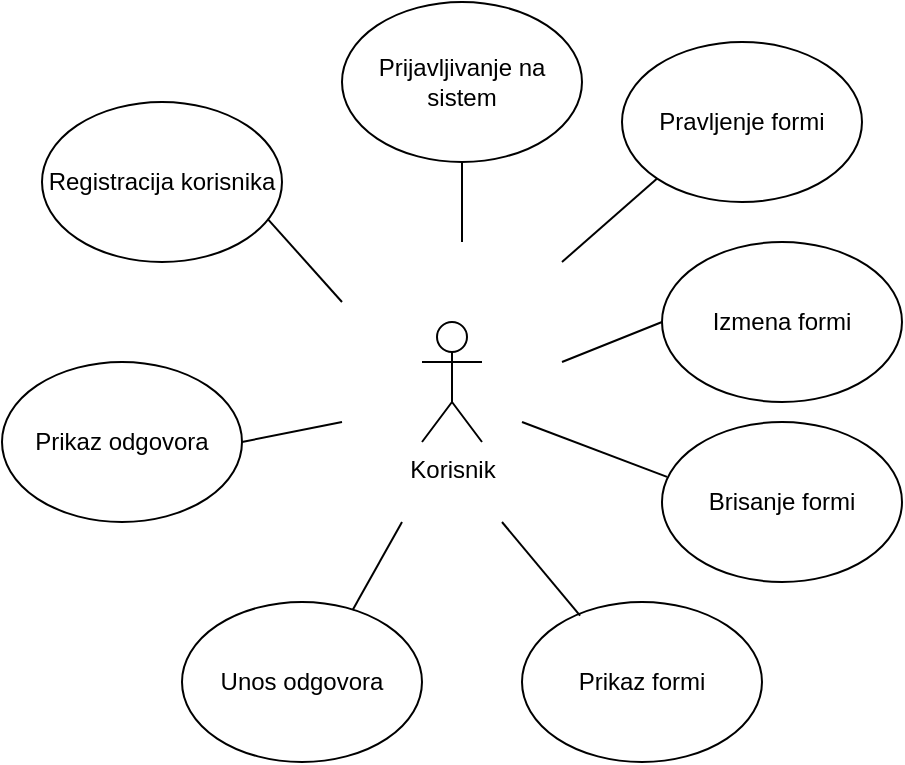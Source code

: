 <mxfile version="20.0.3" type="github" pages="16">
  <diagram id="C62X79YcPQKUkbeTNFrt" name="Page-1">
    <mxGraphModel dx="1038" dy="547" grid="1" gridSize="10" guides="1" tooltips="1" connect="1" arrows="1" fold="1" page="1" pageScale="1" pageWidth="850" pageHeight="1100" math="0" shadow="0">
      <root>
        <mxCell id="0" />
        <mxCell id="1" parent="0" />
        <mxCell id="KarkLA4Dr0Uli64Bh4ct-1" value="Korisnik" style="shape=umlActor;verticalLabelPosition=bottom;verticalAlign=top;html=1;outlineConnect=0;" parent="1" vertex="1">
          <mxGeometry x="220" y="290" width="30" height="60" as="geometry" />
        </mxCell>
        <mxCell id="KarkLA4Dr0Uli64Bh4ct-2" value="Prijavljivanje na sistem" style="ellipse;whiteSpace=wrap;html=1;" parent="1" vertex="1">
          <mxGeometry x="180" y="130" width="120" height="80" as="geometry" />
        </mxCell>
        <mxCell id="KarkLA4Dr0Uli64Bh4ct-3" value="Registracija korisnika" style="ellipse;whiteSpace=wrap;html=1;" parent="1" vertex="1">
          <mxGeometry x="30" y="180" width="120" height="80" as="geometry" />
        </mxCell>
        <mxCell id="KarkLA4Dr0Uli64Bh4ct-5" value="Prikaz odgovora" style="ellipse;whiteSpace=wrap;html=1;" parent="1" vertex="1">
          <mxGeometry x="10" y="310" width="120" height="80" as="geometry" />
        </mxCell>
        <mxCell id="KarkLA4Dr0Uli64Bh4ct-6" value="Unos odgovora" style="ellipse;whiteSpace=wrap;html=1;" parent="1" vertex="1">
          <mxGeometry x="100" y="430" width="120" height="80" as="geometry" />
        </mxCell>
        <mxCell id="KarkLA4Dr0Uli64Bh4ct-7" value="Prikaz formi" style="ellipse;whiteSpace=wrap;html=1;" parent="1" vertex="1">
          <mxGeometry x="270" y="430" width="120" height="80" as="geometry" />
        </mxCell>
        <mxCell id="KarkLA4Dr0Uli64Bh4ct-8" value="Brisanje formi" style="ellipse;whiteSpace=wrap;html=1;" parent="1" vertex="1">
          <mxGeometry x="340" y="340" width="120" height="80" as="geometry" />
        </mxCell>
        <mxCell id="KarkLA4Dr0Uli64Bh4ct-9" value="Izmena formi" style="ellipse;whiteSpace=wrap;html=1;" parent="1" vertex="1">
          <mxGeometry x="340" y="250" width="120" height="80" as="geometry" />
        </mxCell>
        <mxCell id="KarkLA4Dr0Uli64Bh4ct-10" value="Pravljenje formi" style="ellipse;whiteSpace=wrap;html=1;" parent="1" vertex="1">
          <mxGeometry x="320" y="150" width="120" height="80" as="geometry" />
        </mxCell>
        <mxCell id="KarkLA4Dr0Uli64Bh4ct-12" value="" style="endArrow=none;html=1;rounded=0;exitX=0.711;exitY=0.05;exitDx=0;exitDy=0;exitPerimeter=0;" parent="1" source="KarkLA4Dr0Uli64Bh4ct-6" edge="1">
          <mxGeometry width="50" height="50" relative="1" as="geometry">
            <mxPoint x="190" y="440" as="sourcePoint" />
            <mxPoint x="210" y="390" as="targetPoint" />
          </mxGeometry>
        </mxCell>
        <mxCell id="KarkLA4Dr0Uli64Bh4ct-13" value="" style="endArrow=none;html=1;rounded=0;exitX=1;exitY=0.5;exitDx=0;exitDy=0;" parent="1" source="KarkLA4Dr0Uli64Bh4ct-5" edge="1">
          <mxGeometry width="50" height="50" relative="1" as="geometry">
            <mxPoint x="210" y="420" as="sourcePoint" />
            <mxPoint x="180" y="340" as="targetPoint" />
            <Array as="points" />
          </mxGeometry>
        </mxCell>
        <mxCell id="KarkLA4Dr0Uli64Bh4ct-14" value="" style="endArrow=none;html=1;rounded=0;exitX=0.94;exitY=0.73;exitDx=0;exitDy=0;exitPerimeter=0;" parent="1" source="KarkLA4Dr0Uli64Bh4ct-3" edge="1">
          <mxGeometry width="50" height="50" relative="1" as="geometry">
            <mxPoint x="140" y="230" as="sourcePoint" />
            <mxPoint x="180" y="280" as="targetPoint" />
          </mxGeometry>
        </mxCell>
        <mxCell id="KarkLA4Dr0Uli64Bh4ct-15" value="" style="endArrow=none;html=1;rounded=0;" parent="1" source="KarkLA4Dr0Uli64Bh4ct-2" edge="1">
          <mxGeometry width="50" height="50" relative="1" as="geometry">
            <mxPoint x="154.96" y="252" as="sourcePoint" />
            <mxPoint x="240" y="250" as="targetPoint" />
            <Array as="points" />
          </mxGeometry>
        </mxCell>
        <mxCell id="KarkLA4Dr0Uli64Bh4ct-16" value="" style="endArrow=none;html=1;rounded=0;exitX=0;exitY=1;exitDx=0;exitDy=0;" parent="1" source="KarkLA4Dr0Uli64Bh4ct-10" edge="1">
          <mxGeometry width="50" height="50" relative="1" as="geometry">
            <mxPoint x="164.96" y="262" as="sourcePoint" />
            <mxPoint x="290" y="260" as="targetPoint" />
          </mxGeometry>
        </mxCell>
        <mxCell id="KarkLA4Dr0Uli64Bh4ct-17" value="" style="endArrow=none;html=1;rounded=0;entryX=0;entryY=0.5;entryDx=0;entryDy=0;" parent="1" target="KarkLA4Dr0Uli64Bh4ct-9" edge="1">
          <mxGeometry width="50" height="50" relative="1" as="geometry">
            <mxPoint x="290" y="310" as="sourcePoint" />
            <mxPoint x="260" y="280" as="targetPoint" />
          </mxGeometry>
        </mxCell>
        <mxCell id="KarkLA4Dr0Uli64Bh4ct-18" value="" style="endArrow=none;html=1;rounded=0;exitX=0.021;exitY=0.343;exitDx=0;exitDy=0;exitPerimeter=0;" parent="1" source="KarkLA4Dr0Uli64Bh4ct-8" edge="1">
          <mxGeometry width="50" height="50" relative="1" as="geometry">
            <mxPoint x="210" y="330" as="sourcePoint" />
            <mxPoint x="270" y="340" as="targetPoint" />
          </mxGeometry>
        </mxCell>
        <mxCell id="KarkLA4Dr0Uli64Bh4ct-19" value="" style="endArrow=none;html=1;rounded=0;exitX=0.242;exitY=0.085;exitDx=0;exitDy=0;exitPerimeter=0;" parent="1" source="KarkLA4Dr0Uli64Bh4ct-7" edge="1">
          <mxGeometry width="50" height="50" relative="1" as="geometry">
            <mxPoint x="210" y="330" as="sourcePoint" />
            <mxPoint x="260" y="390" as="targetPoint" />
          </mxGeometry>
        </mxCell>
      </root>
    </mxGraphModel>
  </diagram>
  <diagram id="AAoua3pzFErecDsrzg-d" name="registracija">
    <mxGraphModel dx="1038" dy="547" grid="1" gridSize="10" guides="1" tooltips="1" connect="1" arrows="1" fold="1" page="1" pageScale="1" pageWidth="850" pageHeight="1100" math="0" shadow="0">
      <root>
        <mxCell id="0" />
        <mxCell id="1" parent="0" />
        <mxCell id="6USkWj48DRPH_LUUI0kQ-1" value="Korisnik" style="shape=umlActor;verticalLabelPosition=bottom;verticalAlign=top;html=1;outlineConnect=0;fontSize=16;" parent="1" vertex="1">
          <mxGeometry x="130" y="240" width="30" height="60" as="geometry" />
        </mxCell>
        <mxCell id="6USkWj48DRPH_LUUI0kQ-2" value="Sistem" style="rounded=0;whiteSpace=wrap;html=1;fontSize=16;" parent="1" vertex="1">
          <mxGeometry x="420" y="250" width="120" height="60" as="geometry" />
        </mxCell>
        <mxCell id="6USkWj48DRPH_LUUI0kQ-3" value="" style="endArrow=none;dashed=1;html=1;rounded=0;startArrow=none;" parent="1" source="6USkWj48DRPH_LUUI0kQ-9" edge="1">
          <mxGeometry width="50" height="50" relative="1" as="geometry">
            <mxPoint x="140" y="620" as="sourcePoint" />
            <mxPoint x="140" y="320" as="targetPoint" />
          </mxGeometry>
        </mxCell>
        <mxCell id="6USkWj48DRPH_LUUI0kQ-4" value="" style="endArrow=none;dashed=1;html=1;rounded=0;entryX=0.5;entryY=1;entryDx=0;entryDy=0;startArrow=none;" parent="1" source="6USkWj48DRPH_LUUI0kQ-14" target="6USkWj48DRPH_LUUI0kQ-2" edge="1">
          <mxGeometry width="50" height="50" relative="1" as="geometry">
            <mxPoint x="480" y="610" as="sourcePoint" />
            <mxPoint x="320" y="500" as="targetPoint" />
          </mxGeometry>
        </mxCell>
        <mxCell id="6USkWj48DRPH_LUUI0kQ-9" value="" style="rounded=0;whiteSpace=wrap;html=1;fontSize=16;" parent="1" vertex="1">
          <mxGeometry x="130" y="360" width="20" height="60" as="geometry" />
        </mxCell>
        <mxCell id="6USkWj48DRPH_LUUI0kQ-10" value="" style="endArrow=none;dashed=1;html=1;rounded=0;startArrow=none;" parent="1" source="6USkWj48DRPH_LUUI0kQ-11" target="6USkWj48DRPH_LUUI0kQ-9" edge="1">
          <mxGeometry width="50" height="50" relative="1" as="geometry">
            <mxPoint x="140" y="620" as="sourcePoint" />
            <mxPoint x="140" y="320" as="targetPoint" />
          </mxGeometry>
        </mxCell>
        <mxCell id="6USkWj48DRPH_LUUI0kQ-11" value="" style="rounded=0;whiteSpace=wrap;html=1;fontSize=16;" parent="1" vertex="1">
          <mxGeometry x="130" y="460" width="20" height="60" as="geometry" />
        </mxCell>
        <mxCell id="6USkWj48DRPH_LUUI0kQ-12" value="" style="endArrow=none;dashed=1;html=1;rounded=0;" parent="1" target="6USkWj48DRPH_LUUI0kQ-11" edge="1">
          <mxGeometry width="50" height="50" relative="1" as="geometry">
            <mxPoint x="140" y="620" as="sourcePoint" />
            <mxPoint x="140" y="420" as="targetPoint" />
          </mxGeometry>
        </mxCell>
        <mxCell id="6USkWj48DRPH_LUUI0kQ-13" value="" style="rounded=0;whiteSpace=wrap;html=1;fontSize=16;" parent="1" vertex="1">
          <mxGeometry x="470" y="360" width="20" height="60" as="geometry" />
        </mxCell>
        <mxCell id="6USkWj48DRPH_LUUI0kQ-14" value="" style="rounded=0;whiteSpace=wrap;html=1;fontSize=16;" parent="1" vertex="1">
          <mxGeometry x="470" y="460" width="20" height="60" as="geometry" />
        </mxCell>
        <mxCell id="6USkWj48DRPH_LUUI0kQ-15" value="" style="endArrow=none;dashed=1;html=1;rounded=0;entryX=0.5;entryY=1;entryDx=0;entryDy=0;" parent="1" target="6USkWj48DRPH_LUUI0kQ-14" edge="1">
          <mxGeometry width="50" height="50" relative="1" as="geometry">
            <mxPoint x="480" y="610" as="sourcePoint" />
            <mxPoint x="480" y="310" as="targetPoint" />
          </mxGeometry>
        </mxCell>
        <mxCell id="6USkWj48DRPH_LUUI0kQ-16" value="" style="endArrow=classic;html=1;rounded=0;fontSize=16;exitX=1;exitY=0.25;exitDx=0;exitDy=0;entryX=0;entryY=0.25;entryDx=0;entryDy=0;" parent="1" source="6USkWj48DRPH_LUUI0kQ-9" target="6USkWj48DRPH_LUUI0kQ-13" edge="1">
          <mxGeometry width="50" height="50" relative="1" as="geometry">
            <mxPoint x="280" y="460" as="sourcePoint" />
            <mxPoint x="330" y="410" as="targetPoint" />
          </mxGeometry>
        </mxCell>
        <mxCell id="6USkWj48DRPH_LUUI0kQ-17" value="" style="endArrow=classic;html=1;rounded=0;fontSize=16;exitX=0;exitY=0.75;exitDx=0;exitDy=0;entryX=1;entryY=0.75;entryDx=0;entryDy=0;" parent="1" source="6USkWj48DRPH_LUUI0kQ-13" target="6USkWj48DRPH_LUUI0kQ-9" edge="1">
          <mxGeometry width="50" height="50" relative="1" as="geometry">
            <mxPoint x="280" y="460" as="sourcePoint" />
            <mxPoint x="330" y="410" as="targetPoint" />
          </mxGeometry>
        </mxCell>
        <mxCell id="6USkWj48DRPH_LUUI0kQ-18" value="otvoriFormuZaRegistraciju()" style="text;html=1;align=center;verticalAlign=middle;resizable=0;points=[];autosize=1;strokeColor=none;fillColor=none;fontSize=16;" parent="1" vertex="1">
          <mxGeometry x="190" y="345" width="220" height="30" as="geometry" />
        </mxCell>
        <mxCell id="6USkWj48DRPH_LUUI0kQ-19" value="&quot;Sistem vratio formu za registraciju&quot;" style="text;html=1;align=right;verticalAlign=middle;resizable=0;points=[];autosize=1;strokeColor=none;fillColor=none;fontSize=16;" parent="1" vertex="1">
          <mxGeometry x="160" y="375" width="280" height="30" as="geometry" />
        </mxCell>
        <mxCell id="6USkWj48DRPH_LUUI0kQ-20" value="" style="endArrow=classic;html=1;rounded=0;fontSize=16;exitX=1;exitY=0.25;exitDx=0;exitDy=0;entryX=0;entryY=0.25;entryDx=0;entryDy=0;" parent="1" source="6USkWj48DRPH_LUUI0kQ-11" target="6USkWj48DRPH_LUUI0kQ-14" edge="1">
          <mxGeometry width="50" height="50" relative="1" as="geometry">
            <mxPoint x="280" y="460" as="sourcePoint" />
            <mxPoint x="330" y="410" as="targetPoint" />
          </mxGeometry>
        </mxCell>
        <mxCell id="6USkWj48DRPH_LUUI0kQ-21" value="" style="endArrow=classic;html=1;rounded=0;fontSize=16;exitX=0;exitY=0.75;exitDx=0;exitDy=0;entryX=1;entryY=0.75;entryDx=0;entryDy=0;" parent="1" source="6USkWj48DRPH_LUUI0kQ-14" target="6USkWj48DRPH_LUUI0kQ-11" edge="1">
          <mxGeometry width="50" height="50" relative="1" as="geometry">
            <mxPoint x="280" y="460" as="sourcePoint" />
            <mxPoint x="330" y="410" as="targetPoint" />
          </mxGeometry>
        </mxCell>
        <mxCell id="ZHq1xx-7J7BKbU0VJLlM-1" value="Registruj se()" style="text;html=1;align=center;verticalAlign=middle;resizable=0;points=[];autosize=1;strokeColor=none;fillColor=none;fontSize=16;" parent="1" vertex="1">
          <mxGeometry x="240" y="445" width="120" height="30" as="geometry" />
        </mxCell>
        <mxCell id="ZHq1xx-7J7BKbU0VJLlM-2" value="&quot;Uspesno ste se registrovali&quot;" style="text;html=1;align=center;verticalAlign=middle;resizable=0;points=[];autosize=1;strokeColor=none;fillColor=none;fontSize=16;" parent="1" vertex="1">
          <mxGeometry x="185" y="475" width="230" height="30" as="geometry" />
        </mxCell>
      </root>
    </mxGraphModel>
  </diagram>
  <diagram id="CFgDSxMl5zM5tgXFUtrH" name="registracija alternativni scenario">
    <mxGraphModel dx="1038" dy="547" grid="1" gridSize="10" guides="1" tooltips="1" connect="1" arrows="1" fold="1" page="1" pageScale="1" pageWidth="850" pageHeight="1100" math="0" shadow="0">
      <root>
        <mxCell id="0" />
        <mxCell id="1" parent="0" />
        <mxCell id="LnN75h91cv-_vOsNvLI0-1" value="Korisnik" style="shape=umlActor;verticalLabelPosition=bottom;verticalAlign=top;html=1;outlineConnect=0;fontSize=16;" parent="1" vertex="1">
          <mxGeometry x="130" y="240" width="30" height="60" as="geometry" />
        </mxCell>
        <mxCell id="LnN75h91cv-_vOsNvLI0-2" value="Sistem" style="rounded=0;whiteSpace=wrap;html=1;fontSize=16;" parent="1" vertex="1">
          <mxGeometry x="420" y="250" width="120" height="60" as="geometry" />
        </mxCell>
        <mxCell id="LnN75h91cv-_vOsNvLI0-3" value="" style="endArrow=none;dashed=1;html=1;rounded=0;startArrow=none;" parent="1" source="LnN75h91cv-_vOsNvLI0-5" edge="1">
          <mxGeometry width="50" height="50" relative="1" as="geometry">
            <mxPoint x="140" y="620" as="sourcePoint" />
            <mxPoint x="140" y="320" as="targetPoint" />
          </mxGeometry>
        </mxCell>
        <mxCell id="LnN75h91cv-_vOsNvLI0-4" value="" style="endArrow=none;dashed=1;html=1;rounded=0;entryX=0.5;entryY=1;entryDx=0;entryDy=0;startArrow=none;" parent="1" source="LnN75h91cv-_vOsNvLI0-10" target="LnN75h91cv-_vOsNvLI0-2" edge="1">
          <mxGeometry width="50" height="50" relative="1" as="geometry">
            <mxPoint x="480" y="610" as="sourcePoint" />
            <mxPoint x="320" y="500" as="targetPoint" />
          </mxGeometry>
        </mxCell>
        <mxCell id="LnN75h91cv-_vOsNvLI0-5" value="" style="rounded=0;whiteSpace=wrap;html=1;fontSize=16;" parent="1" vertex="1">
          <mxGeometry x="130" y="360" width="20" height="60" as="geometry" />
        </mxCell>
        <mxCell id="LnN75h91cv-_vOsNvLI0-6" value="" style="endArrow=none;dashed=1;html=1;rounded=0;startArrow=none;" parent="1" source="LnN75h91cv-_vOsNvLI0-7" target="LnN75h91cv-_vOsNvLI0-5" edge="1">
          <mxGeometry width="50" height="50" relative="1" as="geometry">
            <mxPoint x="140" y="620" as="sourcePoint" />
            <mxPoint x="140" y="320" as="targetPoint" />
          </mxGeometry>
        </mxCell>
        <mxCell id="LnN75h91cv-_vOsNvLI0-7" value="" style="rounded=0;whiteSpace=wrap;html=1;fontSize=16;" parent="1" vertex="1">
          <mxGeometry x="130" y="460" width="20" height="60" as="geometry" />
        </mxCell>
        <mxCell id="LnN75h91cv-_vOsNvLI0-8" value="" style="endArrow=none;dashed=1;html=1;rounded=0;" parent="1" target="LnN75h91cv-_vOsNvLI0-7" edge="1">
          <mxGeometry width="50" height="50" relative="1" as="geometry">
            <mxPoint x="140" y="620" as="sourcePoint" />
            <mxPoint x="140" y="420" as="targetPoint" />
          </mxGeometry>
        </mxCell>
        <mxCell id="LnN75h91cv-_vOsNvLI0-9" value="" style="rounded=0;whiteSpace=wrap;html=1;fontSize=16;" parent="1" vertex="1">
          <mxGeometry x="470" y="360" width="20" height="60" as="geometry" />
        </mxCell>
        <mxCell id="LnN75h91cv-_vOsNvLI0-10" value="" style="rounded=0;whiteSpace=wrap;html=1;fontSize=16;" parent="1" vertex="1">
          <mxGeometry x="470" y="460" width="20" height="60" as="geometry" />
        </mxCell>
        <mxCell id="LnN75h91cv-_vOsNvLI0-11" value="" style="endArrow=none;dashed=1;html=1;rounded=0;entryX=0.5;entryY=1;entryDx=0;entryDy=0;" parent="1" target="LnN75h91cv-_vOsNvLI0-10" edge="1">
          <mxGeometry width="50" height="50" relative="1" as="geometry">
            <mxPoint x="480" y="610" as="sourcePoint" />
            <mxPoint x="480" y="310" as="targetPoint" />
          </mxGeometry>
        </mxCell>
        <mxCell id="LnN75h91cv-_vOsNvLI0-12" value="" style="endArrow=classic;html=1;rounded=0;fontSize=16;exitX=1;exitY=0.25;exitDx=0;exitDy=0;entryX=0;entryY=0.25;entryDx=0;entryDy=0;" parent="1" source="LnN75h91cv-_vOsNvLI0-5" target="LnN75h91cv-_vOsNvLI0-9" edge="1">
          <mxGeometry width="50" height="50" relative="1" as="geometry">
            <mxPoint x="280" y="460" as="sourcePoint" />
            <mxPoint x="330" y="410" as="targetPoint" />
          </mxGeometry>
        </mxCell>
        <mxCell id="LnN75h91cv-_vOsNvLI0-13" value="" style="endArrow=classic;html=1;rounded=0;fontSize=16;exitX=0;exitY=0.75;exitDx=0;exitDy=0;entryX=1;entryY=0.75;entryDx=0;entryDy=0;" parent="1" source="LnN75h91cv-_vOsNvLI0-9" target="LnN75h91cv-_vOsNvLI0-5" edge="1">
          <mxGeometry width="50" height="50" relative="1" as="geometry">
            <mxPoint x="280" y="460" as="sourcePoint" />
            <mxPoint x="330" y="410" as="targetPoint" />
          </mxGeometry>
        </mxCell>
        <mxCell id="LnN75h91cv-_vOsNvLI0-14" value="otvoriFormuZaRegistraciju()" style="text;html=1;align=center;verticalAlign=middle;resizable=0;points=[];autosize=1;strokeColor=none;fillColor=none;fontSize=14;" parent="1" vertex="1">
          <mxGeometry x="200" y="345" width="200" height="30" as="geometry" />
        </mxCell>
        <mxCell id="LnN75h91cv-_vOsNvLI0-15" value="&quot;Sistem vratio formu za registraciju&quot;" style="text;html=1;align=right;verticalAlign=middle;resizable=0;points=[];autosize=1;strokeColor=none;fillColor=none;fontSize=14;" parent="1" vertex="1">
          <mxGeometry x="190" y="375" width="240" height="30" as="geometry" />
        </mxCell>
        <mxCell id="LnN75h91cv-_vOsNvLI0-16" value="" style="endArrow=classic;html=1;rounded=0;fontSize=16;exitX=1;exitY=0.25;exitDx=0;exitDy=0;entryX=0;entryY=0.25;entryDx=0;entryDy=0;" parent="1" source="LnN75h91cv-_vOsNvLI0-7" target="LnN75h91cv-_vOsNvLI0-10" edge="1">
          <mxGeometry width="50" height="50" relative="1" as="geometry">
            <mxPoint x="280" y="460" as="sourcePoint" />
            <mxPoint x="330" y="410" as="targetPoint" />
          </mxGeometry>
        </mxCell>
        <mxCell id="LnN75h91cv-_vOsNvLI0-17" value="" style="endArrow=classic;html=1;rounded=0;fontSize=16;exitX=0;exitY=0.75;exitDx=0;exitDy=0;entryX=1;entryY=0.75;entryDx=0;entryDy=0;" parent="1" source="LnN75h91cv-_vOsNvLI0-10" target="LnN75h91cv-_vOsNvLI0-7" edge="1">
          <mxGeometry width="50" height="50" relative="1" as="geometry">
            <mxPoint x="280" y="460" as="sourcePoint" />
            <mxPoint x="330" y="410" as="targetPoint" />
          </mxGeometry>
        </mxCell>
        <mxCell id="octpg3zfUj2MCK01m-DS-1" value="Registruj se()" style="text;html=1;align=center;verticalAlign=middle;resizable=0;points=[];autosize=1;strokeColor=none;fillColor=none;fontSize=14;" parent="1" vertex="1">
          <mxGeometry x="255" y="445" width="110" height="30" as="geometry" />
        </mxCell>
        <mxCell id="octpg3zfUj2MCK01m-DS-2" value="&quot;Korisnik sa ovim korisnickim imenom vec postoji&quot;" style="text;html=1;align=center;verticalAlign=middle;resizable=0;points=[];autosize=1;strokeColor=none;fillColor=none;fontSize=13;" parent="1" vertex="1">
          <mxGeometry x="155" y="475" width="310" height="30" as="geometry" />
        </mxCell>
      </root>
    </mxGraphModel>
  </diagram>
  <diagram id="8R-PRgd2YpAZxKsO6v6m" name="login">
    <mxGraphModel dx="1038" dy="547" grid="1" gridSize="10" guides="1" tooltips="1" connect="1" arrows="1" fold="1" page="1" pageScale="1" pageWidth="850" pageHeight="1100" math="0" shadow="0">
      <root>
        <mxCell id="0" />
        <mxCell id="1" parent="0" />
        <mxCell id="fSmwq9WaWH3PlhVeYplA-1" value="Korisnik" style="shape=umlActor;verticalLabelPosition=bottom;verticalAlign=top;html=1;outlineConnect=0;fontSize=16;" parent="1" vertex="1">
          <mxGeometry x="130" y="240" width="30" height="60" as="geometry" />
        </mxCell>
        <mxCell id="fSmwq9WaWH3PlhVeYplA-2" value="Sistem" style="rounded=0;whiteSpace=wrap;html=1;fontSize=16;" parent="1" vertex="1">
          <mxGeometry x="420" y="250" width="120" height="60" as="geometry" />
        </mxCell>
        <mxCell id="fSmwq9WaWH3PlhVeYplA-3" value="" style="endArrow=none;dashed=1;html=1;rounded=0;startArrow=none;" parent="1" source="fSmwq9WaWH3PlhVeYplA-5" edge="1">
          <mxGeometry width="50" height="50" relative="1" as="geometry">
            <mxPoint x="140" y="620" as="sourcePoint" />
            <mxPoint x="140" y="320" as="targetPoint" />
          </mxGeometry>
        </mxCell>
        <mxCell id="fSmwq9WaWH3PlhVeYplA-4" value="" style="endArrow=none;dashed=1;html=1;rounded=0;entryX=0.5;entryY=1;entryDx=0;entryDy=0;startArrow=none;" parent="1" source="fSmwq9WaWH3PlhVeYplA-10" target="fSmwq9WaWH3PlhVeYplA-2" edge="1">
          <mxGeometry width="50" height="50" relative="1" as="geometry">
            <mxPoint x="480" y="610" as="sourcePoint" />
            <mxPoint x="320" y="500" as="targetPoint" />
          </mxGeometry>
        </mxCell>
        <mxCell id="fSmwq9WaWH3PlhVeYplA-5" value="" style="rounded=0;whiteSpace=wrap;html=1;fontSize=16;" parent="1" vertex="1">
          <mxGeometry x="130" y="360" width="20" height="60" as="geometry" />
        </mxCell>
        <mxCell id="fSmwq9WaWH3PlhVeYplA-6" value="" style="endArrow=none;dashed=1;html=1;rounded=0;startArrow=none;" parent="1" source="fSmwq9WaWH3PlhVeYplA-7" target="fSmwq9WaWH3PlhVeYplA-5" edge="1">
          <mxGeometry width="50" height="50" relative="1" as="geometry">
            <mxPoint x="140" y="620" as="sourcePoint" />
            <mxPoint x="140" y="320" as="targetPoint" />
          </mxGeometry>
        </mxCell>
        <mxCell id="fSmwq9WaWH3PlhVeYplA-7" value="" style="rounded=0;whiteSpace=wrap;html=1;fontSize=16;" parent="1" vertex="1">
          <mxGeometry x="130" y="460" width="20" height="60" as="geometry" />
        </mxCell>
        <mxCell id="fSmwq9WaWH3PlhVeYplA-8" value="" style="endArrow=none;dashed=1;html=1;rounded=0;" parent="1" target="fSmwq9WaWH3PlhVeYplA-7" edge="1">
          <mxGeometry width="50" height="50" relative="1" as="geometry">
            <mxPoint x="140" y="620" as="sourcePoint" />
            <mxPoint x="140" y="420" as="targetPoint" />
          </mxGeometry>
        </mxCell>
        <mxCell id="fSmwq9WaWH3PlhVeYplA-9" value="" style="rounded=0;whiteSpace=wrap;html=1;fontSize=16;" parent="1" vertex="1">
          <mxGeometry x="470" y="360" width="20" height="60" as="geometry" />
        </mxCell>
        <mxCell id="fSmwq9WaWH3PlhVeYplA-10" value="" style="rounded=0;whiteSpace=wrap;html=1;fontSize=16;" parent="1" vertex="1">
          <mxGeometry x="470" y="460" width="20" height="60" as="geometry" />
        </mxCell>
        <mxCell id="fSmwq9WaWH3PlhVeYplA-11" value="" style="endArrow=none;dashed=1;html=1;rounded=0;entryX=0.5;entryY=1;entryDx=0;entryDy=0;" parent="1" target="fSmwq9WaWH3PlhVeYplA-10" edge="1">
          <mxGeometry width="50" height="50" relative="1" as="geometry">
            <mxPoint x="480" y="610" as="sourcePoint" />
            <mxPoint x="480" y="310" as="targetPoint" />
          </mxGeometry>
        </mxCell>
        <mxCell id="fSmwq9WaWH3PlhVeYplA-12" value="" style="endArrow=classic;html=1;rounded=0;fontSize=16;exitX=1;exitY=0.25;exitDx=0;exitDy=0;entryX=0;entryY=0.25;entryDx=0;entryDy=0;" parent="1" source="fSmwq9WaWH3PlhVeYplA-5" target="fSmwq9WaWH3PlhVeYplA-9" edge="1">
          <mxGeometry width="50" height="50" relative="1" as="geometry">
            <mxPoint x="280" y="460" as="sourcePoint" />
            <mxPoint x="330" y="410" as="targetPoint" />
          </mxGeometry>
        </mxCell>
        <mxCell id="fSmwq9WaWH3PlhVeYplA-13" value="" style="endArrow=classic;html=1;rounded=0;fontSize=16;exitX=0;exitY=0.75;exitDx=0;exitDy=0;entryX=1;entryY=0.75;entryDx=0;entryDy=0;" parent="1" source="fSmwq9WaWH3PlhVeYplA-9" target="fSmwq9WaWH3PlhVeYplA-5" edge="1">
          <mxGeometry width="50" height="50" relative="1" as="geometry">
            <mxPoint x="280" y="460" as="sourcePoint" />
            <mxPoint x="330" y="410" as="targetPoint" />
          </mxGeometry>
        </mxCell>
        <mxCell id="fSmwq9WaWH3PlhVeYplA-14" value="otvoriFormuZaPrijavu()" style="text;html=1;align=center;verticalAlign=middle;resizable=0;points=[];autosize=1;strokeColor=none;fillColor=none;fontSize=14;" parent="1" vertex="1">
          <mxGeometry x="215" y="345" width="170" height="30" as="geometry" />
        </mxCell>
        <mxCell id="fSmwq9WaWH3PlhVeYplA-15" value="&quot;Sistem vratio formu za prijavu&quot;" style="text;html=1;align=right;verticalAlign=middle;resizable=0;points=[];autosize=1;strokeColor=none;fillColor=none;fontSize=14;" parent="1" vertex="1">
          <mxGeometry x="200" y="375" width="220" height="30" as="geometry" />
        </mxCell>
        <mxCell id="fSmwq9WaWH3PlhVeYplA-16" value="" style="endArrow=classic;html=1;rounded=0;fontSize=16;exitX=1;exitY=0.25;exitDx=0;exitDy=0;entryX=0;entryY=0.25;entryDx=0;entryDy=0;" parent="1" source="fSmwq9WaWH3PlhVeYplA-7" target="fSmwq9WaWH3PlhVeYplA-10" edge="1">
          <mxGeometry width="50" height="50" relative="1" as="geometry">
            <mxPoint x="280" y="460" as="sourcePoint" />
            <mxPoint x="330" y="410" as="targetPoint" />
          </mxGeometry>
        </mxCell>
        <mxCell id="fSmwq9WaWH3PlhVeYplA-17" value="" style="endArrow=classic;html=1;rounded=0;fontSize=16;exitX=0;exitY=0.75;exitDx=0;exitDy=0;entryX=1;entryY=0.75;entryDx=0;entryDy=0;" parent="1" source="fSmwq9WaWH3PlhVeYplA-10" target="fSmwq9WaWH3PlhVeYplA-7" edge="1">
          <mxGeometry width="50" height="50" relative="1" as="geometry">
            <mxPoint x="280" y="460" as="sourcePoint" />
            <mxPoint x="330" y="410" as="targetPoint" />
          </mxGeometry>
        </mxCell>
        <mxCell id="fSmwq9WaWH3PlhVeYplA-18" value="Login()" style="text;html=1;align=center;verticalAlign=middle;resizable=0;points=[];autosize=1;strokeColor=none;fillColor=none;fontSize=14;" parent="1" vertex="1">
          <mxGeometry x="255" y="445" width="70" height="30" as="geometry" />
        </mxCell>
        <mxCell id="fSmwq9WaWH3PlhVeYplA-19" value="&quot;Korisnik je uspesno ulogovan&quot;" style="text;html=1;align=center;verticalAlign=middle;resizable=0;points=[];autosize=1;strokeColor=none;fillColor=none;fontSize=14;" parent="1" vertex="1">
          <mxGeometry x="180" y="475" width="220" height="30" as="geometry" />
        </mxCell>
      </root>
    </mxGraphModel>
  </diagram>
  <diagram id="8Ju1ICXw0x9DDO_hQBcx" name="login alternativni">
    <mxGraphModel dx="1038" dy="547" grid="1" gridSize="10" guides="1" tooltips="1" connect="1" arrows="1" fold="1" page="1" pageScale="1" pageWidth="850" pageHeight="1100" math="0" shadow="0">
      <root>
        <mxCell id="0" />
        <mxCell id="1" parent="0" />
        <mxCell id="UfWuYf5gvgNZSquSyamg-1" value="Korisnik" style="shape=umlActor;verticalLabelPosition=bottom;verticalAlign=top;html=1;outlineConnect=0;fontSize=16;" parent="1" vertex="1">
          <mxGeometry x="130" y="240" width="30" height="60" as="geometry" />
        </mxCell>
        <mxCell id="UfWuYf5gvgNZSquSyamg-2" value="Sistem" style="rounded=0;whiteSpace=wrap;html=1;fontSize=16;" parent="1" vertex="1">
          <mxGeometry x="420" y="250" width="120" height="60" as="geometry" />
        </mxCell>
        <mxCell id="UfWuYf5gvgNZSquSyamg-3" value="" style="endArrow=none;dashed=1;html=1;rounded=0;startArrow=none;" parent="1" source="UfWuYf5gvgNZSquSyamg-5" edge="1">
          <mxGeometry width="50" height="50" relative="1" as="geometry">
            <mxPoint x="140" y="620" as="sourcePoint" />
            <mxPoint x="140" y="320" as="targetPoint" />
          </mxGeometry>
        </mxCell>
        <mxCell id="UfWuYf5gvgNZSquSyamg-4" value="" style="endArrow=none;dashed=1;html=1;rounded=0;entryX=0.5;entryY=1;entryDx=0;entryDy=0;startArrow=none;" parent="1" source="UfWuYf5gvgNZSquSyamg-10" target="UfWuYf5gvgNZSquSyamg-2" edge="1">
          <mxGeometry width="50" height="50" relative="1" as="geometry">
            <mxPoint x="480" y="610" as="sourcePoint" />
            <mxPoint x="320" y="500" as="targetPoint" />
          </mxGeometry>
        </mxCell>
        <mxCell id="UfWuYf5gvgNZSquSyamg-5" value="" style="rounded=0;whiteSpace=wrap;html=1;fontSize=16;" parent="1" vertex="1">
          <mxGeometry x="130" y="360" width="20" height="60" as="geometry" />
        </mxCell>
        <mxCell id="UfWuYf5gvgNZSquSyamg-6" value="" style="endArrow=none;dashed=1;html=1;rounded=0;startArrow=none;" parent="1" source="UfWuYf5gvgNZSquSyamg-7" target="UfWuYf5gvgNZSquSyamg-5" edge="1">
          <mxGeometry width="50" height="50" relative="1" as="geometry">
            <mxPoint x="140" y="620" as="sourcePoint" />
            <mxPoint x="140" y="320" as="targetPoint" />
          </mxGeometry>
        </mxCell>
        <mxCell id="UfWuYf5gvgNZSquSyamg-7" value="" style="rounded=0;whiteSpace=wrap;html=1;fontSize=16;" parent="1" vertex="1">
          <mxGeometry x="130" y="460" width="20" height="60" as="geometry" />
        </mxCell>
        <mxCell id="UfWuYf5gvgNZSquSyamg-8" value="" style="endArrow=none;dashed=1;html=1;rounded=0;" parent="1" target="UfWuYf5gvgNZSquSyamg-7" edge="1">
          <mxGeometry width="50" height="50" relative="1" as="geometry">
            <mxPoint x="140" y="620" as="sourcePoint" />
            <mxPoint x="140" y="420" as="targetPoint" />
          </mxGeometry>
        </mxCell>
        <mxCell id="UfWuYf5gvgNZSquSyamg-9" value="" style="rounded=0;whiteSpace=wrap;html=1;fontSize=16;" parent="1" vertex="1">
          <mxGeometry x="470" y="360" width="20" height="60" as="geometry" />
        </mxCell>
        <mxCell id="UfWuYf5gvgNZSquSyamg-10" value="" style="rounded=0;whiteSpace=wrap;html=1;fontSize=16;" parent="1" vertex="1">
          <mxGeometry x="470" y="460" width="20" height="60" as="geometry" />
        </mxCell>
        <mxCell id="UfWuYf5gvgNZSquSyamg-11" value="" style="endArrow=none;dashed=1;html=1;rounded=0;entryX=0.5;entryY=1;entryDx=0;entryDy=0;" parent="1" target="UfWuYf5gvgNZSquSyamg-10" edge="1">
          <mxGeometry width="50" height="50" relative="1" as="geometry">
            <mxPoint x="480" y="610" as="sourcePoint" />
            <mxPoint x="480" y="310" as="targetPoint" />
          </mxGeometry>
        </mxCell>
        <mxCell id="UfWuYf5gvgNZSquSyamg-12" value="" style="endArrow=classic;html=1;rounded=0;fontSize=16;exitX=1;exitY=0.25;exitDx=0;exitDy=0;entryX=0;entryY=0.25;entryDx=0;entryDy=0;" parent="1" source="UfWuYf5gvgNZSquSyamg-5" target="UfWuYf5gvgNZSquSyamg-9" edge="1">
          <mxGeometry width="50" height="50" relative="1" as="geometry">
            <mxPoint x="280" y="460" as="sourcePoint" />
            <mxPoint x="330" y="410" as="targetPoint" />
          </mxGeometry>
        </mxCell>
        <mxCell id="UfWuYf5gvgNZSquSyamg-13" value="" style="endArrow=classic;html=1;rounded=0;fontSize=16;exitX=0;exitY=0.75;exitDx=0;exitDy=0;entryX=1;entryY=0.75;entryDx=0;entryDy=0;" parent="1" source="UfWuYf5gvgNZSquSyamg-9" target="UfWuYf5gvgNZSquSyamg-5" edge="1">
          <mxGeometry width="50" height="50" relative="1" as="geometry">
            <mxPoint x="280" y="460" as="sourcePoint" />
            <mxPoint x="330" y="410" as="targetPoint" />
          </mxGeometry>
        </mxCell>
        <mxCell id="UfWuYf5gvgNZSquSyamg-14" value="otvoriFormuZaPrijavu()" style="text;html=1;align=center;verticalAlign=middle;resizable=0;points=[];autosize=1;strokeColor=none;fillColor=none;fontSize=14;" parent="1" vertex="1">
          <mxGeometry x="215" y="345" width="170" height="30" as="geometry" />
        </mxCell>
        <mxCell id="UfWuYf5gvgNZSquSyamg-15" value="&quot;Sistem vratio formu za prijavu&quot;" style="text;html=1;align=right;verticalAlign=middle;resizable=0;points=[];autosize=1;strokeColor=none;fillColor=none;fontSize=14;" parent="1" vertex="1">
          <mxGeometry x="200" y="375" width="220" height="30" as="geometry" />
        </mxCell>
        <mxCell id="UfWuYf5gvgNZSquSyamg-16" value="" style="endArrow=classic;html=1;rounded=0;fontSize=16;exitX=1;exitY=0.25;exitDx=0;exitDy=0;entryX=0;entryY=0.25;entryDx=0;entryDy=0;" parent="1" source="UfWuYf5gvgNZSquSyamg-7" target="UfWuYf5gvgNZSquSyamg-10" edge="1">
          <mxGeometry width="50" height="50" relative="1" as="geometry">
            <mxPoint x="280" y="460" as="sourcePoint" />
            <mxPoint x="330" y="410" as="targetPoint" />
          </mxGeometry>
        </mxCell>
        <mxCell id="UfWuYf5gvgNZSquSyamg-17" value="" style="endArrow=classic;html=1;rounded=0;fontSize=16;exitX=0;exitY=0.75;exitDx=0;exitDy=0;entryX=1;entryY=0.75;entryDx=0;entryDy=0;" parent="1" source="UfWuYf5gvgNZSquSyamg-10" target="UfWuYf5gvgNZSquSyamg-7" edge="1">
          <mxGeometry width="50" height="50" relative="1" as="geometry">
            <mxPoint x="280" y="460" as="sourcePoint" />
            <mxPoint x="330" y="410" as="targetPoint" />
          </mxGeometry>
        </mxCell>
        <mxCell id="UfWuYf5gvgNZSquSyamg-18" value="Prijava()" style="text;html=1;align=center;verticalAlign=middle;resizable=0;points=[];autosize=1;strokeColor=none;fillColor=none;fontSize=14;" parent="1" vertex="1">
          <mxGeometry x="250" y="445" width="80" height="30" as="geometry" />
        </mxCell>
        <mxCell id="UfWuYf5gvgNZSquSyamg-19" value="&quot;Pogresno korisnicko ime ili sifra&quot;" style="text;html=1;align=center;verticalAlign=middle;resizable=0;points=[];autosize=1;strokeColor=none;fillColor=none;fontSize=14;" parent="1" vertex="1">
          <mxGeometry x="185" y="475" width="230" height="30" as="geometry" />
        </mxCell>
      </root>
    </mxGraphModel>
  </diagram>
  <diagram id="RC0wZUTdgtP6DINhHIFN" name="Brisanje forme">
    <mxGraphModel dx="1038" dy="547" grid="1" gridSize="10" guides="1" tooltips="1" connect="1" arrows="1" fold="1" page="1" pageScale="1" pageWidth="850" pageHeight="1100" math="0" shadow="0">
      <root>
        <mxCell id="0" />
        <mxCell id="1" parent="0" />
        <mxCell id="0ZtSLZ8aq92BHC1UpQaw-1" value="Korisnik" style="shape=umlActor;verticalLabelPosition=bottom;verticalAlign=top;html=1;outlineConnect=0;fontSize=16;" parent="1" vertex="1">
          <mxGeometry x="130" y="240" width="30" height="60" as="geometry" />
        </mxCell>
        <mxCell id="0ZtSLZ8aq92BHC1UpQaw-2" value="Sistem" style="rounded=0;whiteSpace=wrap;html=1;fontSize=16;" parent="1" vertex="1">
          <mxGeometry x="420" y="250" width="120" height="60" as="geometry" />
        </mxCell>
        <mxCell id="0ZtSLZ8aq92BHC1UpQaw-3" value="" style="endArrow=none;dashed=1;html=1;rounded=0;startArrow=none;" parent="1" source="0ZtSLZ8aq92BHC1UpQaw-5" edge="1">
          <mxGeometry width="50" height="50" relative="1" as="geometry">
            <mxPoint x="140" y="620" as="sourcePoint" />
            <mxPoint x="140" y="320" as="targetPoint" />
          </mxGeometry>
        </mxCell>
        <mxCell id="0ZtSLZ8aq92BHC1UpQaw-4" value="" style="endArrow=none;dashed=1;html=1;rounded=0;entryX=0.5;entryY=1;entryDx=0;entryDy=0;startArrow=none;" parent="1" target="0ZtSLZ8aq92BHC1UpQaw-2" edge="1">
          <mxGeometry width="50" height="50" relative="1" as="geometry">
            <mxPoint x="480" y="460" as="sourcePoint" />
            <mxPoint x="320" y="500" as="targetPoint" />
          </mxGeometry>
        </mxCell>
        <mxCell id="0ZtSLZ8aq92BHC1UpQaw-5" value="" style="rounded=0;whiteSpace=wrap;html=1;fontSize=16;" parent="1" vertex="1">
          <mxGeometry x="130" y="360" width="20" height="60" as="geometry" />
        </mxCell>
        <mxCell id="0ZtSLZ8aq92BHC1UpQaw-6" value="" style="endArrow=none;dashed=1;html=1;rounded=0;startArrow=none;" parent="1" target="0ZtSLZ8aq92BHC1UpQaw-5" edge="1">
          <mxGeometry width="50" height="50" relative="1" as="geometry">
            <mxPoint x="140" y="460" as="sourcePoint" />
            <mxPoint x="140" y="320" as="targetPoint" />
          </mxGeometry>
        </mxCell>
        <mxCell id="0ZtSLZ8aq92BHC1UpQaw-9" value="" style="rounded=0;whiteSpace=wrap;html=1;fontSize=16;" parent="1" vertex="1">
          <mxGeometry x="470" y="360" width="20" height="60" as="geometry" />
        </mxCell>
        <mxCell id="0ZtSLZ8aq92BHC1UpQaw-12" value="" style="endArrow=classic;html=1;rounded=0;fontSize=16;exitX=1;exitY=0.25;exitDx=0;exitDy=0;entryX=0;entryY=0.25;entryDx=0;entryDy=0;" parent="1" source="0ZtSLZ8aq92BHC1UpQaw-5" target="0ZtSLZ8aq92BHC1UpQaw-9" edge="1">
          <mxGeometry width="50" height="50" relative="1" as="geometry">
            <mxPoint x="280" y="460" as="sourcePoint" />
            <mxPoint x="330" y="410" as="targetPoint" />
          </mxGeometry>
        </mxCell>
        <mxCell id="0ZtSLZ8aq92BHC1UpQaw-13" value="" style="endArrow=classic;html=1;rounded=0;fontSize=16;exitX=0;exitY=0.75;exitDx=0;exitDy=0;entryX=1;entryY=0.75;entryDx=0;entryDy=0;" parent="1" source="0ZtSLZ8aq92BHC1UpQaw-9" target="0ZtSLZ8aq92BHC1UpQaw-5" edge="1">
          <mxGeometry width="50" height="50" relative="1" as="geometry">
            <mxPoint x="280" y="460" as="sourcePoint" />
            <mxPoint x="330" y="410" as="targetPoint" />
          </mxGeometry>
        </mxCell>
        <mxCell id="0ZtSLZ8aq92BHC1UpQaw-14" value="obrisiFormu(Forma)" style="text;html=1;align=center;verticalAlign=middle;resizable=0;points=[];autosize=1;strokeColor=none;fillColor=none;fontSize=16;" parent="1" vertex="1">
          <mxGeometry x="220" y="345" width="160" height="30" as="geometry" />
        </mxCell>
        <mxCell id="0ZtSLZ8aq92BHC1UpQaw-15" value="&quot;Sistem je uspesno obrisao formu&quot;" style="text;html=1;align=right;verticalAlign=middle;resizable=0;points=[];autosize=1;strokeColor=none;fillColor=none;fontSize=16;" parent="1" vertex="1">
          <mxGeometry x="170" y="375" width="270" height="30" as="geometry" />
        </mxCell>
      </root>
    </mxGraphModel>
  </diagram>
  <diagram id="pmMSqU913MaoJ9GQu_0U" name="brisanje forme alternativni">
    <mxGraphModel dx="1038" dy="547" grid="1" gridSize="10" guides="1" tooltips="1" connect="1" arrows="1" fold="1" page="1" pageScale="1" pageWidth="850" pageHeight="1100" math="0" shadow="0">
      <root>
        <mxCell id="0" />
        <mxCell id="1" parent="0" />
        <mxCell id="MIDxklGkdMCFLnR-XwpQ-1" value="Korisnik" style="shape=umlActor;verticalLabelPosition=bottom;verticalAlign=top;html=1;outlineConnect=0;fontSize=16;" parent="1" vertex="1">
          <mxGeometry x="130" y="240" width="30" height="60" as="geometry" />
        </mxCell>
        <mxCell id="MIDxklGkdMCFLnR-XwpQ-2" value="Sistem" style="rounded=0;whiteSpace=wrap;html=1;fontSize=16;" parent="1" vertex="1">
          <mxGeometry x="420" y="250" width="120" height="60" as="geometry" />
        </mxCell>
        <mxCell id="MIDxklGkdMCFLnR-XwpQ-3" value="" style="endArrow=none;dashed=1;html=1;rounded=0;startArrow=none;" parent="1" source="MIDxklGkdMCFLnR-XwpQ-5" edge="1">
          <mxGeometry width="50" height="50" relative="1" as="geometry">
            <mxPoint x="140" y="620" as="sourcePoint" />
            <mxPoint x="140" y="320" as="targetPoint" />
          </mxGeometry>
        </mxCell>
        <mxCell id="MIDxklGkdMCFLnR-XwpQ-4" value="" style="endArrow=none;dashed=1;html=1;rounded=0;entryX=0.5;entryY=1;entryDx=0;entryDy=0;startArrow=none;" parent="1" target="MIDxklGkdMCFLnR-XwpQ-2" edge="1">
          <mxGeometry width="50" height="50" relative="1" as="geometry">
            <mxPoint x="480" y="460" as="sourcePoint" />
            <mxPoint x="320" y="500" as="targetPoint" />
          </mxGeometry>
        </mxCell>
        <mxCell id="MIDxklGkdMCFLnR-XwpQ-5" value="" style="rounded=0;whiteSpace=wrap;html=1;fontSize=16;" parent="1" vertex="1">
          <mxGeometry x="130" y="360" width="20" height="60" as="geometry" />
        </mxCell>
        <mxCell id="MIDxklGkdMCFLnR-XwpQ-6" value="" style="endArrow=none;dashed=1;html=1;rounded=0;startArrow=none;" parent="1" target="MIDxklGkdMCFLnR-XwpQ-5" edge="1">
          <mxGeometry width="50" height="50" relative="1" as="geometry">
            <mxPoint x="140" y="460" as="sourcePoint" />
            <mxPoint x="140" y="320" as="targetPoint" />
          </mxGeometry>
        </mxCell>
        <mxCell id="MIDxklGkdMCFLnR-XwpQ-9" value="" style="rounded=0;whiteSpace=wrap;html=1;fontSize=16;" parent="1" vertex="1">
          <mxGeometry x="470" y="360" width="20" height="60" as="geometry" />
        </mxCell>
        <mxCell id="MIDxklGkdMCFLnR-XwpQ-12" value="" style="endArrow=classic;html=1;rounded=0;fontSize=16;exitX=1;exitY=0.25;exitDx=0;exitDy=0;entryX=0;entryY=0.25;entryDx=0;entryDy=0;" parent="1" source="MIDxklGkdMCFLnR-XwpQ-5" target="MIDxklGkdMCFLnR-XwpQ-9" edge="1">
          <mxGeometry width="50" height="50" relative="1" as="geometry">
            <mxPoint x="280" y="460" as="sourcePoint" />
            <mxPoint x="330" y="410" as="targetPoint" />
          </mxGeometry>
        </mxCell>
        <mxCell id="MIDxklGkdMCFLnR-XwpQ-13" value="" style="endArrow=classic;html=1;rounded=0;fontSize=16;exitX=0;exitY=0.75;exitDx=0;exitDy=0;entryX=1;entryY=0.75;entryDx=0;entryDy=0;" parent="1" source="MIDxklGkdMCFLnR-XwpQ-9" target="MIDxklGkdMCFLnR-XwpQ-5" edge="1">
          <mxGeometry width="50" height="50" relative="1" as="geometry">
            <mxPoint x="280" y="460" as="sourcePoint" />
            <mxPoint x="330" y="410" as="targetPoint" />
          </mxGeometry>
        </mxCell>
        <mxCell id="MIDxklGkdMCFLnR-XwpQ-14" value="obrisiFormu(Forma)" style="text;html=1;align=center;verticalAlign=middle;resizable=0;points=[];autosize=1;strokeColor=none;fillColor=none;fontSize=16;" parent="1" vertex="1">
          <mxGeometry x="220" y="345" width="160" height="30" as="geometry" />
        </mxCell>
        <mxCell id="MIDxklGkdMCFLnR-XwpQ-15" value="&quot;Sistem ne moze da obrise formu&quot;" style="text;html=1;align=right;verticalAlign=middle;resizable=0;points=[];autosize=1;strokeColor=none;fillColor=none;fontSize=16;" parent="1" vertex="1">
          <mxGeometry x="170" y="375" width="270" height="30" as="geometry" />
        </mxCell>
      </root>
    </mxGraphModel>
  </diagram>
  <diagram id="BdBoKQFfBERvHaSW_Eh-" name="pravljenje formi">
    <mxGraphModel dx="1038" dy="547" grid="1" gridSize="10" guides="1" tooltips="1" connect="1" arrows="1" fold="1" page="1" pageScale="1" pageWidth="850" pageHeight="1100" math="0" shadow="0">
      <root>
        <mxCell id="0" />
        <mxCell id="1" parent="0" />
        <mxCell id="TjfuTRpQrn7pIGCOBlvT-18" value="Korisnik" style="shape=umlActor;verticalLabelPosition=bottom;verticalAlign=top;html=1;outlineConnect=0;fontSize=16;" parent="1" vertex="1">
          <mxGeometry x="130" y="240" width="30" height="60" as="geometry" />
        </mxCell>
        <mxCell id="TjfuTRpQrn7pIGCOBlvT-19" value="Sistem" style="rounded=0;whiteSpace=wrap;html=1;fontSize=16;" parent="1" vertex="1">
          <mxGeometry x="420" y="190" width="120" height="60" as="geometry" />
        </mxCell>
        <mxCell id="TjfuTRpQrn7pIGCOBlvT-20" value="" style="endArrow=none;dashed=1;html=1;rounded=0;startArrow=none;" parent="1" source="TjfuTRpQrn7pIGCOBlvT-22" edge="1">
          <mxGeometry width="50" height="50" relative="1" as="geometry">
            <mxPoint x="140" y="620" as="sourcePoint" />
            <mxPoint x="140" y="320" as="targetPoint" />
          </mxGeometry>
        </mxCell>
        <mxCell id="TjfuTRpQrn7pIGCOBlvT-21" value="" style="endArrow=none;dashed=1;html=1;rounded=0;entryX=0.5;entryY=1;entryDx=0;entryDy=0;startArrow=none;" parent="1" source="TjfuTRpQrn7pIGCOBlvT-27" target="TjfuTRpQrn7pIGCOBlvT-19" edge="1">
          <mxGeometry width="50" height="50" relative="1" as="geometry">
            <mxPoint x="480" y="610" as="sourcePoint" />
            <mxPoint x="320" y="500" as="targetPoint" />
          </mxGeometry>
        </mxCell>
        <mxCell id="TjfuTRpQrn7pIGCOBlvT-22" value="" style="rounded=0;whiteSpace=wrap;html=1;fontSize=16;" parent="1" vertex="1">
          <mxGeometry x="130" y="360" width="20" height="60" as="geometry" />
        </mxCell>
        <mxCell id="TjfuTRpQrn7pIGCOBlvT-23" value="" style="endArrow=none;dashed=1;html=1;rounded=0;startArrow=none;" parent="1" source="TjfuTRpQrn7pIGCOBlvT-24" target="TjfuTRpQrn7pIGCOBlvT-22" edge="1">
          <mxGeometry width="50" height="50" relative="1" as="geometry">
            <mxPoint x="140" y="620" as="sourcePoint" />
            <mxPoint x="140" y="320" as="targetPoint" />
          </mxGeometry>
        </mxCell>
        <mxCell id="TjfuTRpQrn7pIGCOBlvT-24" value="" style="rounded=0;whiteSpace=wrap;html=1;fontSize=16;" parent="1" vertex="1">
          <mxGeometry x="130" y="460" width="20" height="60" as="geometry" />
        </mxCell>
        <mxCell id="TjfuTRpQrn7pIGCOBlvT-25" value="" style="endArrow=none;dashed=1;html=1;rounded=0;" parent="1" target="TjfuTRpQrn7pIGCOBlvT-24" edge="1">
          <mxGeometry width="50" height="50" relative="1" as="geometry">
            <mxPoint x="140" y="620" as="sourcePoint" />
            <mxPoint x="140" y="420" as="targetPoint" />
          </mxGeometry>
        </mxCell>
        <mxCell id="TjfuTRpQrn7pIGCOBlvT-26" value="" style="rounded=0;whiteSpace=wrap;html=1;fontSize=16;" parent="1" vertex="1">
          <mxGeometry x="470" y="360" width="20" height="60" as="geometry" />
        </mxCell>
        <mxCell id="TjfuTRpQrn7pIGCOBlvT-27" value="" style="rounded=0;whiteSpace=wrap;html=1;fontSize=16;" parent="1" vertex="1">
          <mxGeometry x="470" y="460" width="20" height="60" as="geometry" />
        </mxCell>
        <mxCell id="TjfuTRpQrn7pIGCOBlvT-28" value="" style="endArrow=none;dashed=1;html=1;rounded=0;entryX=0.5;entryY=1;entryDx=0;entryDy=0;" parent="1" target="TjfuTRpQrn7pIGCOBlvT-27" edge="1">
          <mxGeometry width="50" height="50" relative="1" as="geometry">
            <mxPoint x="480" y="610" as="sourcePoint" />
            <mxPoint x="480" y="310" as="targetPoint" />
          </mxGeometry>
        </mxCell>
        <mxCell id="TjfuTRpQrn7pIGCOBlvT-29" value="" style="endArrow=classic;html=1;rounded=0;fontSize=16;exitX=1;exitY=0.25;exitDx=0;exitDy=0;entryX=0;entryY=0.25;entryDx=0;entryDy=0;" parent="1" source="TjfuTRpQrn7pIGCOBlvT-22" target="TjfuTRpQrn7pIGCOBlvT-26" edge="1">
          <mxGeometry width="50" height="50" relative="1" as="geometry">
            <mxPoint x="280" y="460" as="sourcePoint" />
            <mxPoint x="330" y="410" as="targetPoint" />
          </mxGeometry>
        </mxCell>
        <mxCell id="TjfuTRpQrn7pIGCOBlvT-30" value="" style="endArrow=classic;html=1;rounded=0;fontSize=16;exitX=0;exitY=0.75;exitDx=0;exitDy=0;entryX=1;entryY=0.75;entryDx=0;entryDy=0;" parent="1" source="TjfuTRpQrn7pIGCOBlvT-26" target="TjfuTRpQrn7pIGCOBlvT-22" edge="1">
          <mxGeometry width="50" height="50" relative="1" as="geometry">
            <mxPoint x="280" y="460" as="sourcePoint" />
            <mxPoint x="330" y="410" as="targetPoint" />
          </mxGeometry>
        </mxCell>
        <mxCell id="TjfuTRpQrn7pIGCOBlvT-31" value="otvoriFormuZaDodavanjeForme()" style="text;html=1;align=center;verticalAlign=middle;resizable=0;points=[];autosize=1;strokeColor=none;fillColor=none;fontSize=14;" parent="1" vertex="1">
          <mxGeometry x="185" y="345" width="230" height="30" as="geometry" />
        </mxCell>
        <mxCell id="TjfuTRpQrn7pIGCOBlvT-32" value="&quot;Sistem je uspesno otvorio formu&quot;" style="text;html=1;align=right;verticalAlign=middle;resizable=0;points=[];autosize=1;strokeColor=none;fillColor=none;fontSize=14;" parent="1" vertex="1">
          <mxGeometry x="195" y="375" width="230" height="30" as="geometry" />
        </mxCell>
        <mxCell id="TjfuTRpQrn7pIGCOBlvT-33" value="" style="endArrow=classic;html=1;rounded=0;fontSize=16;exitX=1;exitY=0.25;exitDx=0;exitDy=0;entryX=0;entryY=0.25;entryDx=0;entryDy=0;" parent="1" source="TjfuTRpQrn7pIGCOBlvT-24" target="TjfuTRpQrn7pIGCOBlvT-27" edge="1">
          <mxGeometry width="50" height="50" relative="1" as="geometry">
            <mxPoint x="280" y="460" as="sourcePoint" />
            <mxPoint x="330" y="410" as="targetPoint" />
          </mxGeometry>
        </mxCell>
        <mxCell id="TjfuTRpQrn7pIGCOBlvT-34" value="" style="endArrow=classic;html=1;rounded=0;fontSize=16;exitX=0;exitY=0.75;exitDx=0;exitDy=0;entryX=1;entryY=0.75;entryDx=0;entryDy=0;" parent="1" source="TjfuTRpQrn7pIGCOBlvT-27" target="TjfuTRpQrn7pIGCOBlvT-24" edge="1">
          <mxGeometry width="50" height="50" relative="1" as="geometry">
            <mxPoint x="280" y="460" as="sourcePoint" />
            <mxPoint x="330" y="410" as="targetPoint" />
          </mxGeometry>
        </mxCell>
        <mxCell id="NM8hmucmmmcCFat56BAe-1" value="Forma" style="rounded=0;whiteSpace=wrap;html=1;fontSize=14;" parent="1" vertex="1">
          <mxGeometry x="260" y="190" width="120" height="60" as="geometry" />
        </mxCell>
        <mxCell id="NM8hmucmmmcCFat56BAe-2" value="" style="endArrow=none;dashed=1;html=1;rounded=0;fontSize=14;entryX=0.5;entryY=1;entryDx=0;entryDy=0;" parent="1" target="NM8hmucmmmcCFat56BAe-1" edge="1">
          <mxGeometry width="50" height="50" relative="1" as="geometry">
            <mxPoint x="320" y="330" as="sourcePoint" />
            <mxPoint x="450" y="380" as="targetPoint" />
          </mxGeometry>
        </mxCell>
        <mxCell id="NM8hmucmmmcCFat56BAe-3" value="" style="endArrow=classic;html=1;rounded=0;fontSize=14;" parent="1" edge="1">
          <mxGeometry width="50" height="50" relative="1" as="geometry">
            <mxPoint x="320" y="280" as="sourcePoint" />
            <mxPoint x="480" y="280" as="targetPoint" />
            <Array as="points" />
          </mxGeometry>
        </mxCell>
        <mxCell id="NM8hmucmmmcCFat56BAe-4" value="" style="endArrow=classic;html=1;rounded=0;fontSize=14;" parent="1" edge="1">
          <mxGeometry width="50" height="50" relative="1" as="geometry">
            <mxPoint x="480" y="320" as="sourcePoint" />
            <mxPoint x="320" y="320" as="targetPoint" />
          </mxGeometry>
        </mxCell>
        <mxCell id="NM8hmucmmmcCFat56BAe-5" value="UcitajListuPitanja(List&amp;lt;Pitanja&amp;gt;)" style="text;html=1;align=center;verticalAlign=middle;resizable=0;points=[];autosize=1;strokeColor=none;fillColor=none;fontSize=10;" parent="1" vertex="1">
          <mxGeometry x="320" y="255" width="160" height="30" as="geometry" />
        </mxCell>
        <mxCell id="NM8hmucmmmcCFat56BAe-6" value="ListaPitanja" style="text;html=1;align=center;verticalAlign=middle;resizable=0;points=[];autosize=1;strokeColor=none;fillColor=none;fontSize=10;" parent="1" vertex="1">
          <mxGeometry x="360" y="295" width="80" height="30" as="geometry" />
        </mxCell>
        <mxCell id="NM8hmucmmmcCFat56BAe-7" value="ZapamtiFormu(Forma)" style="text;html=1;align=center;verticalAlign=middle;resizable=0;points=[];autosize=1;strokeColor=none;fillColor=none;fontSize=14;" parent="1" vertex="1">
          <mxGeometry x="230" y="445" width="160" height="30" as="geometry" />
        </mxCell>
        <mxCell id="NM8hmucmmmcCFat56BAe-8" value="&quot;Sistem je uspesno zapamtio formu&quot;" style="text;html=1;align=right;verticalAlign=middle;resizable=0;points=[];autosize=1;strokeColor=none;fillColor=none;fontSize=14;" parent="1" vertex="1">
          <mxGeometry x="170" y="475" width="250" height="30" as="geometry" />
        </mxCell>
      </root>
    </mxGraphModel>
  </diagram>
  <diagram id="lEMteKLOLY8BxUejZbwn" name="pravljenje formi alternativno">
    <mxGraphModel dx="1422" dy="794" grid="1" gridSize="10" guides="1" tooltips="1" connect="1" arrows="1" fold="1" page="1" pageScale="1" pageWidth="850" pageHeight="1100" math="0" shadow="0">
      <root>
        <mxCell id="0" />
        <mxCell id="1" parent="0" />
        <mxCell id="-u84kqIy_kklh1Ee9aMB-1" value="Korisnik" style="shape=umlActor;verticalLabelPosition=bottom;verticalAlign=top;html=1;outlineConnect=0;fontSize=16;" vertex="1" parent="1">
          <mxGeometry x="130" y="240" width="30" height="60" as="geometry" />
        </mxCell>
        <mxCell id="-u84kqIy_kklh1Ee9aMB-2" value="Sistem" style="rounded=0;whiteSpace=wrap;html=1;fontSize=16;" vertex="1" parent="1">
          <mxGeometry x="420" y="190" width="120" height="60" as="geometry" />
        </mxCell>
        <mxCell id="-u84kqIy_kklh1Ee9aMB-3" value="" style="endArrow=none;dashed=1;html=1;rounded=0;startArrow=none;" edge="1" parent="1" source="-u84kqIy_kklh1Ee9aMB-5">
          <mxGeometry width="50" height="50" relative="1" as="geometry">
            <mxPoint x="140" y="620" as="sourcePoint" />
            <mxPoint x="140" y="320" as="targetPoint" />
          </mxGeometry>
        </mxCell>
        <mxCell id="-u84kqIy_kklh1Ee9aMB-4" value="" style="endArrow=none;dashed=1;html=1;rounded=0;entryX=0.5;entryY=1;entryDx=0;entryDy=0;startArrow=none;" edge="1" parent="1" source="-u84kqIy_kklh1Ee9aMB-10" target="-u84kqIy_kklh1Ee9aMB-2">
          <mxGeometry width="50" height="50" relative="1" as="geometry">
            <mxPoint x="480" y="610" as="sourcePoint" />
            <mxPoint x="320" y="500" as="targetPoint" />
          </mxGeometry>
        </mxCell>
        <mxCell id="-u84kqIy_kklh1Ee9aMB-5" value="" style="rounded=0;whiteSpace=wrap;html=1;fontSize=16;" vertex="1" parent="1">
          <mxGeometry x="130" y="360" width="20" height="60" as="geometry" />
        </mxCell>
        <mxCell id="-u84kqIy_kklh1Ee9aMB-6" value="" style="endArrow=none;dashed=1;html=1;rounded=0;startArrow=none;" edge="1" parent="1" source="-u84kqIy_kklh1Ee9aMB-7" target="-u84kqIy_kklh1Ee9aMB-5">
          <mxGeometry width="50" height="50" relative="1" as="geometry">
            <mxPoint x="140" y="620" as="sourcePoint" />
            <mxPoint x="140" y="320" as="targetPoint" />
          </mxGeometry>
        </mxCell>
        <mxCell id="-u84kqIy_kklh1Ee9aMB-7" value="" style="rounded=0;whiteSpace=wrap;html=1;fontSize=16;" vertex="1" parent="1">
          <mxGeometry x="130" y="460" width="20" height="60" as="geometry" />
        </mxCell>
        <mxCell id="-u84kqIy_kklh1Ee9aMB-8" value="" style="endArrow=none;dashed=1;html=1;rounded=0;" edge="1" parent="1" target="-u84kqIy_kklh1Ee9aMB-7">
          <mxGeometry width="50" height="50" relative="1" as="geometry">
            <mxPoint x="140" y="620" as="sourcePoint" />
            <mxPoint x="140" y="420" as="targetPoint" />
          </mxGeometry>
        </mxCell>
        <mxCell id="-u84kqIy_kklh1Ee9aMB-9" value="" style="rounded=0;whiteSpace=wrap;html=1;fontSize=16;" vertex="1" parent="1">
          <mxGeometry x="470" y="360" width="20" height="60" as="geometry" />
        </mxCell>
        <mxCell id="-u84kqIy_kklh1Ee9aMB-10" value="" style="rounded=0;whiteSpace=wrap;html=1;fontSize=16;" vertex="1" parent="1">
          <mxGeometry x="470" y="460" width="20" height="60" as="geometry" />
        </mxCell>
        <mxCell id="-u84kqIy_kklh1Ee9aMB-11" value="" style="endArrow=none;dashed=1;html=1;rounded=0;entryX=0.5;entryY=1;entryDx=0;entryDy=0;" edge="1" parent="1" target="-u84kqIy_kklh1Ee9aMB-10">
          <mxGeometry width="50" height="50" relative="1" as="geometry">
            <mxPoint x="480" y="610" as="sourcePoint" />
            <mxPoint x="480" y="310" as="targetPoint" />
          </mxGeometry>
        </mxCell>
        <mxCell id="-u84kqIy_kklh1Ee9aMB-12" value="" style="endArrow=classic;html=1;rounded=0;fontSize=16;exitX=1;exitY=0.25;exitDx=0;exitDy=0;entryX=0;entryY=0.25;entryDx=0;entryDy=0;" edge="1" parent="1" source="-u84kqIy_kklh1Ee9aMB-5" target="-u84kqIy_kklh1Ee9aMB-9">
          <mxGeometry width="50" height="50" relative="1" as="geometry">
            <mxPoint x="280" y="460" as="sourcePoint" />
            <mxPoint x="330" y="410" as="targetPoint" />
          </mxGeometry>
        </mxCell>
        <mxCell id="-u84kqIy_kklh1Ee9aMB-13" value="" style="endArrow=classic;html=1;rounded=0;fontSize=16;exitX=0;exitY=0.75;exitDx=0;exitDy=0;entryX=1;entryY=0.75;entryDx=0;entryDy=0;" edge="1" parent="1" source="-u84kqIy_kklh1Ee9aMB-9" target="-u84kqIy_kklh1Ee9aMB-5">
          <mxGeometry width="50" height="50" relative="1" as="geometry">
            <mxPoint x="280" y="460" as="sourcePoint" />
            <mxPoint x="330" y="410" as="targetPoint" />
          </mxGeometry>
        </mxCell>
        <mxCell id="-u84kqIy_kklh1Ee9aMB-14" value="otvoriFormuZaDodavanjeForme()" style="text;html=1;align=center;verticalAlign=middle;resizable=0;points=[];autosize=1;strokeColor=none;fillColor=none;fontSize=14;" vertex="1" parent="1">
          <mxGeometry x="185" y="345" width="230" height="30" as="geometry" />
        </mxCell>
        <mxCell id="-u84kqIy_kklh1Ee9aMB-15" value="&quot;Sistem je uspesno otvorio formu&quot;" style="text;html=1;align=right;verticalAlign=middle;resizable=0;points=[];autosize=1;strokeColor=none;fillColor=none;fontSize=14;" vertex="1" parent="1">
          <mxGeometry x="195" y="375" width="230" height="30" as="geometry" />
        </mxCell>
        <mxCell id="-u84kqIy_kklh1Ee9aMB-16" value="" style="endArrow=classic;html=1;rounded=0;fontSize=16;exitX=1;exitY=0.25;exitDx=0;exitDy=0;entryX=0;entryY=0.25;entryDx=0;entryDy=0;" edge="1" parent="1" source="-u84kqIy_kklh1Ee9aMB-7" target="-u84kqIy_kklh1Ee9aMB-10">
          <mxGeometry width="50" height="50" relative="1" as="geometry">
            <mxPoint x="280" y="460" as="sourcePoint" />
            <mxPoint x="330" y="410" as="targetPoint" />
          </mxGeometry>
        </mxCell>
        <mxCell id="-u84kqIy_kklh1Ee9aMB-17" value="" style="endArrow=classic;html=1;rounded=0;fontSize=16;exitX=0;exitY=0.75;exitDx=0;exitDy=0;entryX=1;entryY=0.75;entryDx=0;entryDy=0;" edge="1" parent="1" source="-u84kqIy_kklh1Ee9aMB-10" target="-u84kqIy_kklh1Ee9aMB-7">
          <mxGeometry width="50" height="50" relative="1" as="geometry">
            <mxPoint x="280" y="460" as="sourcePoint" />
            <mxPoint x="330" y="410" as="targetPoint" />
          </mxGeometry>
        </mxCell>
        <mxCell id="-u84kqIy_kklh1Ee9aMB-18" value="Forma" style="rounded=0;whiteSpace=wrap;html=1;fontSize=14;" vertex="1" parent="1">
          <mxGeometry x="260" y="190" width="120" height="60" as="geometry" />
        </mxCell>
        <mxCell id="-u84kqIy_kklh1Ee9aMB-19" value="" style="endArrow=none;dashed=1;html=1;rounded=0;fontSize=14;entryX=0.5;entryY=1;entryDx=0;entryDy=0;" edge="1" parent="1" target="-u84kqIy_kklh1Ee9aMB-18">
          <mxGeometry width="50" height="50" relative="1" as="geometry">
            <mxPoint x="320" y="330" as="sourcePoint" />
            <mxPoint x="450" y="380" as="targetPoint" />
          </mxGeometry>
        </mxCell>
        <mxCell id="-u84kqIy_kklh1Ee9aMB-20" value="" style="endArrow=classic;html=1;rounded=0;fontSize=14;" edge="1" parent="1">
          <mxGeometry width="50" height="50" relative="1" as="geometry">
            <mxPoint x="320" y="280" as="sourcePoint" />
            <mxPoint x="480" y="280" as="targetPoint" />
            <Array as="points" />
          </mxGeometry>
        </mxCell>
        <mxCell id="-u84kqIy_kklh1Ee9aMB-21" value="" style="endArrow=classic;html=1;rounded=0;fontSize=14;" edge="1" parent="1">
          <mxGeometry width="50" height="50" relative="1" as="geometry">
            <mxPoint x="480" y="320" as="sourcePoint" />
            <mxPoint x="320" y="320" as="targetPoint" />
          </mxGeometry>
        </mxCell>
        <mxCell id="-u84kqIy_kklh1Ee9aMB-22" value="UcitajListuPitanja(List&amp;lt;Pitanja&amp;gt;)" style="text;html=1;align=center;verticalAlign=middle;resizable=0;points=[];autosize=1;strokeColor=none;fillColor=none;fontSize=10;" vertex="1" parent="1">
          <mxGeometry x="320" y="255" width="160" height="30" as="geometry" />
        </mxCell>
        <mxCell id="-u84kqIy_kklh1Ee9aMB-23" value="ListaPitanja" style="text;html=1;align=center;verticalAlign=middle;resizable=0;points=[];autosize=1;strokeColor=none;fillColor=none;fontSize=10;" vertex="1" parent="1">
          <mxGeometry x="360" y="295" width="80" height="30" as="geometry" />
        </mxCell>
        <mxCell id="-u84kqIy_kklh1Ee9aMB-24" value="ZapamtiFormu(Forma)" style="text;html=1;align=center;verticalAlign=middle;resizable=0;points=[];autosize=1;strokeColor=none;fillColor=none;fontSize=14;" vertex="1" parent="1">
          <mxGeometry x="230" y="445" width="160" height="30" as="geometry" />
        </mxCell>
        <mxCell id="-u84kqIy_kklh1Ee9aMB-25" value="&quot;Sistem ne moze da zapamti formu&quot;" style="text;html=1;align=right;verticalAlign=middle;resizable=0;points=[];autosize=1;strokeColor=none;fillColor=none;fontSize=14;" vertex="1" parent="1">
          <mxGeometry x="170" y="475" width="250" height="30" as="geometry" />
        </mxCell>
      </root>
    </mxGraphModel>
  </diagram>
  <diagram id="bS4RVIEdoSIucpdj0P02" name="izmena forme">
    <mxGraphModel dx="1422" dy="794" grid="1" gridSize="10" guides="1" tooltips="1" connect="1" arrows="1" fold="1" page="1" pageScale="1" pageWidth="850" pageHeight="1100" math="0" shadow="0">
      <root>
        <mxCell id="0" />
        <mxCell id="1" parent="0" />
        <mxCell id="7VntI2vK5e67xYfSQJnO-1" value="Korisnik" style="shape=umlActor;verticalLabelPosition=bottom;verticalAlign=top;html=1;outlineConnect=0;fontSize=16;" vertex="1" parent="1">
          <mxGeometry x="130" y="240" width="30" height="60" as="geometry" />
        </mxCell>
        <mxCell id="7VntI2vK5e67xYfSQJnO-2" value="Sistem" style="rounded=0;whiteSpace=wrap;html=1;fontSize=16;" vertex="1" parent="1">
          <mxGeometry x="420" y="190" width="120" height="60" as="geometry" />
        </mxCell>
        <mxCell id="7VntI2vK5e67xYfSQJnO-3" value="" style="endArrow=none;dashed=1;html=1;rounded=0;startArrow=none;" edge="1" parent="1" source="7VntI2vK5e67xYfSQJnO-5">
          <mxGeometry width="50" height="50" relative="1" as="geometry">
            <mxPoint x="140" y="620" as="sourcePoint" />
            <mxPoint x="140" y="320" as="targetPoint" />
          </mxGeometry>
        </mxCell>
        <mxCell id="7VntI2vK5e67xYfSQJnO-4" value="" style="endArrow=none;dashed=1;html=1;rounded=0;entryX=0.5;entryY=1;entryDx=0;entryDy=0;startArrow=none;" edge="1" parent="1" source="7VntI2vK5e67xYfSQJnO-10" target="7VntI2vK5e67xYfSQJnO-2">
          <mxGeometry width="50" height="50" relative="1" as="geometry">
            <mxPoint x="480" y="610" as="sourcePoint" />
            <mxPoint x="320" y="500" as="targetPoint" />
          </mxGeometry>
        </mxCell>
        <mxCell id="7VntI2vK5e67xYfSQJnO-5" value="" style="rounded=0;whiteSpace=wrap;html=1;fontSize=16;" vertex="1" parent="1">
          <mxGeometry x="130" y="360" width="20" height="60" as="geometry" />
        </mxCell>
        <mxCell id="7VntI2vK5e67xYfSQJnO-6" value="" style="endArrow=none;dashed=1;html=1;rounded=0;startArrow=none;" edge="1" parent="1" source="7VntI2vK5e67xYfSQJnO-7" target="7VntI2vK5e67xYfSQJnO-5">
          <mxGeometry width="50" height="50" relative="1" as="geometry">
            <mxPoint x="140" y="620" as="sourcePoint" />
            <mxPoint x="140" y="320" as="targetPoint" />
          </mxGeometry>
        </mxCell>
        <mxCell id="7VntI2vK5e67xYfSQJnO-7" value="" style="rounded=0;whiteSpace=wrap;html=1;fontSize=16;" vertex="1" parent="1">
          <mxGeometry x="130" y="460" width="20" height="60" as="geometry" />
        </mxCell>
        <mxCell id="7VntI2vK5e67xYfSQJnO-8" value="" style="endArrow=none;dashed=1;html=1;rounded=0;" edge="1" parent="1" target="7VntI2vK5e67xYfSQJnO-7">
          <mxGeometry width="50" height="50" relative="1" as="geometry">
            <mxPoint x="140" y="620" as="sourcePoint" />
            <mxPoint x="140" y="420" as="targetPoint" />
          </mxGeometry>
        </mxCell>
        <mxCell id="7VntI2vK5e67xYfSQJnO-9" value="" style="rounded=0;whiteSpace=wrap;html=1;fontSize=16;" vertex="1" parent="1">
          <mxGeometry x="470" y="360" width="20" height="60" as="geometry" />
        </mxCell>
        <mxCell id="7VntI2vK5e67xYfSQJnO-10" value="" style="rounded=0;whiteSpace=wrap;html=1;fontSize=16;" vertex="1" parent="1">
          <mxGeometry x="470" y="460" width="20" height="60" as="geometry" />
        </mxCell>
        <mxCell id="7VntI2vK5e67xYfSQJnO-11" value="" style="endArrow=none;dashed=1;html=1;rounded=0;entryX=0.5;entryY=1;entryDx=0;entryDy=0;" edge="1" parent="1" target="7VntI2vK5e67xYfSQJnO-10">
          <mxGeometry width="50" height="50" relative="1" as="geometry">
            <mxPoint x="480" y="610" as="sourcePoint" />
            <mxPoint x="480" y="310" as="targetPoint" />
          </mxGeometry>
        </mxCell>
        <mxCell id="7VntI2vK5e67xYfSQJnO-12" value="" style="endArrow=classic;html=1;rounded=0;fontSize=16;exitX=1;exitY=0.25;exitDx=0;exitDy=0;entryX=0;entryY=0.25;entryDx=0;entryDy=0;" edge="1" parent="1" source="7VntI2vK5e67xYfSQJnO-5" target="7VntI2vK5e67xYfSQJnO-9">
          <mxGeometry width="50" height="50" relative="1" as="geometry">
            <mxPoint x="280" y="460" as="sourcePoint" />
            <mxPoint x="330" y="410" as="targetPoint" />
          </mxGeometry>
        </mxCell>
        <mxCell id="7VntI2vK5e67xYfSQJnO-13" value="" style="endArrow=classic;html=1;rounded=0;fontSize=16;exitX=0;exitY=0.75;exitDx=0;exitDy=0;entryX=1;entryY=0.75;entryDx=0;entryDy=0;" edge="1" parent="1" source="7VntI2vK5e67xYfSQJnO-9" target="7VntI2vK5e67xYfSQJnO-5">
          <mxGeometry width="50" height="50" relative="1" as="geometry">
            <mxPoint x="280" y="460" as="sourcePoint" />
            <mxPoint x="330" y="410" as="targetPoint" />
          </mxGeometry>
        </mxCell>
        <mxCell id="7VntI2vK5e67xYfSQJnO-14" value="otvoriFormuZaDodavanjeForme()" style="text;html=1;align=center;verticalAlign=middle;resizable=0;points=[];autosize=1;strokeColor=none;fillColor=none;fontSize=14;" vertex="1" parent="1">
          <mxGeometry x="185" y="345" width="230" height="30" as="geometry" />
        </mxCell>
        <mxCell id="7VntI2vK5e67xYfSQJnO-15" value="&quot;Sistem je uspesno otvorio formu&quot;" style="text;html=1;align=right;verticalAlign=middle;resizable=0;points=[];autosize=1;strokeColor=none;fillColor=none;fontSize=14;" vertex="1" parent="1">
          <mxGeometry x="195" y="375" width="230" height="30" as="geometry" />
        </mxCell>
        <mxCell id="7VntI2vK5e67xYfSQJnO-16" value="" style="endArrow=classic;html=1;rounded=0;fontSize=16;exitX=1;exitY=0.25;exitDx=0;exitDy=0;entryX=0;entryY=0.25;entryDx=0;entryDy=0;" edge="1" parent="1" source="7VntI2vK5e67xYfSQJnO-7" target="7VntI2vK5e67xYfSQJnO-10">
          <mxGeometry width="50" height="50" relative="1" as="geometry">
            <mxPoint x="280" y="460" as="sourcePoint" />
            <mxPoint x="330" y="410" as="targetPoint" />
          </mxGeometry>
        </mxCell>
        <mxCell id="7VntI2vK5e67xYfSQJnO-17" value="" style="endArrow=classic;html=1;rounded=0;fontSize=16;exitX=0;exitY=0.75;exitDx=0;exitDy=0;entryX=1;entryY=0.75;entryDx=0;entryDy=0;" edge="1" parent="1" source="7VntI2vK5e67xYfSQJnO-10" target="7VntI2vK5e67xYfSQJnO-7">
          <mxGeometry width="50" height="50" relative="1" as="geometry">
            <mxPoint x="280" y="460" as="sourcePoint" />
            <mxPoint x="330" y="410" as="targetPoint" />
          </mxGeometry>
        </mxCell>
        <mxCell id="7VntI2vK5e67xYfSQJnO-18" value="Forma" style="rounded=0;whiteSpace=wrap;html=1;fontSize=14;" vertex="1" parent="1">
          <mxGeometry x="260" y="190" width="120" height="60" as="geometry" />
        </mxCell>
        <mxCell id="7VntI2vK5e67xYfSQJnO-19" value="" style="endArrow=none;dashed=1;html=1;rounded=0;fontSize=14;entryX=0.5;entryY=1;entryDx=0;entryDy=0;" edge="1" parent="1" target="7VntI2vK5e67xYfSQJnO-18">
          <mxGeometry width="50" height="50" relative="1" as="geometry">
            <mxPoint x="320" y="330" as="sourcePoint" />
            <mxPoint x="450" y="380" as="targetPoint" />
          </mxGeometry>
        </mxCell>
        <mxCell id="7VntI2vK5e67xYfSQJnO-20" value="" style="endArrow=classic;html=1;rounded=0;fontSize=14;" edge="1" parent="1">
          <mxGeometry width="50" height="50" relative="1" as="geometry">
            <mxPoint x="320" y="280" as="sourcePoint" />
            <mxPoint x="480" y="280" as="targetPoint" />
            <Array as="points" />
          </mxGeometry>
        </mxCell>
        <mxCell id="7VntI2vK5e67xYfSQJnO-21" value="" style="endArrow=classic;html=1;rounded=0;fontSize=14;" edge="1" parent="1">
          <mxGeometry width="50" height="50" relative="1" as="geometry">
            <mxPoint x="480" y="320" as="sourcePoint" />
            <mxPoint x="320" y="320" as="targetPoint" />
          </mxGeometry>
        </mxCell>
        <mxCell id="7VntI2vK5e67xYfSQJnO-22" value="UcitajListuPitanja(List&amp;lt;Pitanja&amp;gt;)" style="text;html=1;align=center;verticalAlign=middle;resizable=0;points=[];autosize=1;strokeColor=none;fillColor=none;fontSize=10;" vertex="1" parent="1">
          <mxGeometry x="320" y="255" width="160" height="30" as="geometry" />
        </mxCell>
        <mxCell id="7VntI2vK5e67xYfSQJnO-23" value="ListaPitanja" style="text;html=1;align=center;verticalAlign=middle;resizable=0;points=[];autosize=1;strokeColor=none;fillColor=none;fontSize=10;" vertex="1" parent="1">
          <mxGeometry x="360" y="295" width="80" height="30" as="geometry" />
        </mxCell>
        <mxCell id="7VntI2vK5e67xYfSQJnO-24" value="IzmeniFormu(Forma)" style="text;html=1;align=center;verticalAlign=middle;resizable=0;points=[];autosize=1;strokeColor=none;fillColor=none;fontSize=14;" vertex="1" parent="1">
          <mxGeometry x="235" y="445" width="150" height="30" as="geometry" />
        </mxCell>
        <mxCell id="7VntI2vK5e67xYfSQJnO-25" value="&quot;Sistem je uspesno izmenio formu&quot;" style="text;html=1;align=right;verticalAlign=middle;resizable=0;points=[];autosize=1;strokeColor=none;fillColor=none;fontSize=14;" vertex="1" parent="1">
          <mxGeometry x="180" y="475" width="240" height="30" as="geometry" />
        </mxCell>
      </root>
    </mxGraphModel>
  </diagram>
  <diagram id="omku4ju2bKlamzziZlto" name="izmena forme alternativno">
    <mxGraphModel dx="1422" dy="794" grid="1" gridSize="10" guides="1" tooltips="1" connect="1" arrows="1" fold="1" page="1" pageScale="1" pageWidth="850" pageHeight="1100" math="0" shadow="0">
      <root>
        <mxCell id="0" />
        <mxCell id="1" parent="0" />
        <mxCell id="e32IOV79xk5hxoEI3lUC-1" value="Korisnik" style="shape=umlActor;verticalLabelPosition=bottom;verticalAlign=top;html=1;outlineConnect=0;fontSize=16;" vertex="1" parent="1">
          <mxGeometry x="130" y="240" width="30" height="60" as="geometry" />
        </mxCell>
        <mxCell id="e32IOV79xk5hxoEI3lUC-2" value="Sistem" style="rounded=0;whiteSpace=wrap;html=1;fontSize=16;" vertex="1" parent="1">
          <mxGeometry x="420" y="190" width="120" height="60" as="geometry" />
        </mxCell>
        <mxCell id="e32IOV79xk5hxoEI3lUC-3" value="" style="endArrow=none;dashed=1;html=1;rounded=0;startArrow=none;" edge="1" parent="1" source="e32IOV79xk5hxoEI3lUC-5">
          <mxGeometry width="50" height="50" relative="1" as="geometry">
            <mxPoint x="140" y="620" as="sourcePoint" />
            <mxPoint x="140" y="320" as="targetPoint" />
          </mxGeometry>
        </mxCell>
        <mxCell id="e32IOV79xk5hxoEI3lUC-4" value="" style="endArrow=none;dashed=1;html=1;rounded=0;entryX=0.5;entryY=1;entryDx=0;entryDy=0;startArrow=none;" edge="1" parent="1" source="e32IOV79xk5hxoEI3lUC-10" target="e32IOV79xk5hxoEI3lUC-2">
          <mxGeometry width="50" height="50" relative="1" as="geometry">
            <mxPoint x="480" y="610" as="sourcePoint" />
            <mxPoint x="320" y="500" as="targetPoint" />
          </mxGeometry>
        </mxCell>
        <mxCell id="e32IOV79xk5hxoEI3lUC-5" value="" style="rounded=0;whiteSpace=wrap;html=1;fontSize=16;" vertex="1" parent="1">
          <mxGeometry x="130" y="360" width="20" height="60" as="geometry" />
        </mxCell>
        <mxCell id="e32IOV79xk5hxoEI3lUC-6" value="" style="endArrow=none;dashed=1;html=1;rounded=0;startArrow=none;" edge="1" parent="1" source="e32IOV79xk5hxoEI3lUC-7" target="e32IOV79xk5hxoEI3lUC-5">
          <mxGeometry width="50" height="50" relative="1" as="geometry">
            <mxPoint x="140" y="620" as="sourcePoint" />
            <mxPoint x="140" y="320" as="targetPoint" />
          </mxGeometry>
        </mxCell>
        <mxCell id="e32IOV79xk5hxoEI3lUC-7" value="" style="rounded=0;whiteSpace=wrap;html=1;fontSize=16;" vertex="1" parent="1">
          <mxGeometry x="130" y="460" width="20" height="60" as="geometry" />
        </mxCell>
        <mxCell id="e32IOV79xk5hxoEI3lUC-8" value="" style="endArrow=none;dashed=1;html=1;rounded=0;" edge="1" parent="1" target="e32IOV79xk5hxoEI3lUC-7">
          <mxGeometry width="50" height="50" relative="1" as="geometry">
            <mxPoint x="140" y="620" as="sourcePoint" />
            <mxPoint x="140" y="420" as="targetPoint" />
          </mxGeometry>
        </mxCell>
        <mxCell id="e32IOV79xk5hxoEI3lUC-9" value="" style="rounded=0;whiteSpace=wrap;html=1;fontSize=16;" vertex="1" parent="1">
          <mxGeometry x="470" y="360" width="20" height="60" as="geometry" />
        </mxCell>
        <mxCell id="e32IOV79xk5hxoEI3lUC-10" value="" style="rounded=0;whiteSpace=wrap;html=1;fontSize=16;" vertex="1" parent="1">
          <mxGeometry x="470" y="460" width="20" height="60" as="geometry" />
        </mxCell>
        <mxCell id="e32IOV79xk5hxoEI3lUC-11" value="" style="endArrow=none;dashed=1;html=1;rounded=0;entryX=0.5;entryY=1;entryDx=0;entryDy=0;" edge="1" parent="1" target="e32IOV79xk5hxoEI3lUC-10">
          <mxGeometry width="50" height="50" relative="1" as="geometry">
            <mxPoint x="480" y="610" as="sourcePoint" />
            <mxPoint x="480" y="310" as="targetPoint" />
          </mxGeometry>
        </mxCell>
        <mxCell id="e32IOV79xk5hxoEI3lUC-12" value="" style="endArrow=classic;html=1;rounded=0;fontSize=16;exitX=1;exitY=0.25;exitDx=0;exitDy=0;entryX=0;entryY=0.25;entryDx=0;entryDy=0;" edge="1" parent="1" source="e32IOV79xk5hxoEI3lUC-5" target="e32IOV79xk5hxoEI3lUC-9">
          <mxGeometry width="50" height="50" relative="1" as="geometry">
            <mxPoint x="280" y="460" as="sourcePoint" />
            <mxPoint x="330" y="410" as="targetPoint" />
          </mxGeometry>
        </mxCell>
        <mxCell id="e32IOV79xk5hxoEI3lUC-13" value="" style="endArrow=classic;html=1;rounded=0;fontSize=16;exitX=0;exitY=0.75;exitDx=0;exitDy=0;entryX=1;entryY=0.75;entryDx=0;entryDy=0;" edge="1" parent="1" source="e32IOV79xk5hxoEI3lUC-9" target="e32IOV79xk5hxoEI3lUC-5">
          <mxGeometry width="50" height="50" relative="1" as="geometry">
            <mxPoint x="280" y="460" as="sourcePoint" />
            <mxPoint x="330" y="410" as="targetPoint" />
          </mxGeometry>
        </mxCell>
        <mxCell id="e32IOV79xk5hxoEI3lUC-14" value="otvoriFormuZaDodavanjeForme()" style="text;html=1;align=center;verticalAlign=middle;resizable=0;points=[];autosize=1;strokeColor=none;fillColor=none;fontSize=14;" vertex="1" parent="1">
          <mxGeometry x="185" y="345" width="230" height="30" as="geometry" />
        </mxCell>
        <mxCell id="e32IOV79xk5hxoEI3lUC-15" value="&quot;Sistem je uspesno otvorio formu&quot;" style="text;html=1;align=right;verticalAlign=middle;resizable=0;points=[];autosize=1;strokeColor=none;fillColor=none;fontSize=14;" vertex="1" parent="1">
          <mxGeometry x="195" y="375" width="230" height="30" as="geometry" />
        </mxCell>
        <mxCell id="e32IOV79xk5hxoEI3lUC-16" value="" style="endArrow=classic;html=1;rounded=0;fontSize=16;exitX=1;exitY=0.25;exitDx=0;exitDy=0;entryX=0;entryY=0.25;entryDx=0;entryDy=0;" edge="1" parent="1" source="e32IOV79xk5hxoEI3lUC-7" target="e32IOV79xk5hxoEI3lUC-10">
          <mxGeometry width="50" height="50" relative="1" as="geometry">
            <mxPoint x="280" y="460" as="sourcePoint" />
            <mxPoint x="330" y="410" as="targetPoint" />
          </mxGeometry>
        </mxCell>
        <mxCell id="e32IOV79xk5hxoEI3lUC-17" value="" style="endArrow=classic;html=1;rounded=0;fontSize=16;exitX=0;exitY=0.75;exitDx=0;exitDy=0;entryX=1;entryY=0.75;entryDx=0;entryDy=0;" edge="1" parent="1" source="e32IOV79xk5hxoEI3lUC-10" target="e32IOV79xk5hxoEI3lUC-7">
          <mxGeometry width="50" height="50" relative="1" as="geometry">
            <mxPoint x="280" y="460" as="sourcePoint" />
            <mxPoint x="330" y="410" as="targetPoint" />
          </mxGeometry>
        </mxCell>
        <mxCell id="e32IOV79xk5hxoEI3lUC-18" value="Forma" style="rounded=0;whiteSpace=wrap;html=1;fontSize=14;" vertex="1" parent="1">
          <mxGeometry x="260" y="190" width="120" height="60" as="geometry" />
        </mxCell>
        <mxCell id="e32IOV79xk5hxoEI3lUC-19" value="" style="endArrow=none;dashed=1;html=1;rounded=0;fontSize=14;entryX=0.5;entryY=1;entryDx=0;entryDy=0;" edge="1" parent="1" target="e32IOV79xk5hxoEI3lUC-18">
          <mxGeometry width="50" height="50" relative="1" as="geometry">
            <mxPoint x="320" y="330" as="sourcePoint" />
            <mxPoint x="450" y="380" as="targetPoint" />
          </mxGeometry>
        </mxCell>
        <mxCell id="e32IOV79xk5hxoEI3lUC-20" value="" style="endArrow=classic;html=1;rounded=0;fontSize=14;" edge="1" parent="1">
          <mxGeometry width="50" height="50" relative="1" as="geometry">
            <mxPoint x="320" y="280" as="sourcePoint" />
            <mxPoint x="480" y="280" as="targetPoint" />
            <Array as="points" />
          </mxGeometry>
        </mxCell>
        <mxCell id="e32IOV79xk5hxoEI3lUC-21" value="" style="endArrow=classic;html=1;rounded=0;fontSize=14;" edge="1" parent="1">
          <mxGeometry width="50" height="50" relative="1" as="geometry">
            <mxPoint x="480" y="320" as="sourcePoint" />
            <mxPoint x="320" y="320" as="targetPoint" />
          </mxGeometry>
        </mxCell>
        <mxCell id="e32IOV79xk5hxoEI3lUC-22" value="UcitajListuPitanja(List&amp;lt;Pitanja&amp;gt;)" style="text;html=1;align=center;verticalAlign=middle;resizable=0;points=[];autosize=1;strokeColor=none;fillColor=none;fontSize=10;" vertex="1" parent="1">
          <mxGeometry x="320" y="255" width="160" height="30" as="geometry" />
        </mxCell>
        <mxCell id="e32IOV79xk5hxoEI3lUC-23" value="ListaPitanja" style="text;html=1;align=center;verticalAlign=middle;resizable=0;points=[];autosize=1;strokeColor=none;fillColor=none;fontSize=10;" vertex="1" parent="1">
          <mxGeometry x="360" y="295" width="80" height="30" as="geometry" />
        </mxCell>
        <mxCell id="e32IOV79xk5hxoEI3lUC-24" value="IzmeniFormu(Forma)" style="text;html=1;align=center;verticalAlign=middle;resizable=0;points=[];autosize=1;strokeColor=none;fillColor=none;fontSize=14;" vertex="1" parent="1">
          <mxGeometry x="235" y="445" width="150" height="30" as="geometry" />
        </mxCell>
        <mxCell id="e32IOV79xk5hxoEI3lUC-25" value="&quot;Sistem ne moze da izmeni formu formu&quot;" style="text;html=1;align=right;verticalAlign=middle;resizable=0;points=[];autosize=1;strokeColor=none;fillColor=none;fontSize=14;" vertex="1" parent="1">
          <mxGeometry x="150" y="475" width="280" height="30" as="geometry" />
        </mxCell>
      </root>
    </mxGraphModel>
  </diagram>
  <diagram id="47OkdcPjNJXC1uyhtMir" name="unos odgovora">
    <mxGraphModel dx="1422" dy="794" grid="1" gridSize="10" guides="1" tooltips="1" connect="1" arrows="1" fold="1" page="1" pageScale="1" pageWidth="850" pageHeight="1100" math="0" shadow="0">
      <root>
        <mxCell id="0" />
        <mxCell id="1" parent="0" />
        <mxCell id="wN_4A670nTbQ_RiAUpJ_-1" value="Korisnik" style="shape=umlActor;verticalLabelPosition=bottom;verticalAlign=top;html=1;outlineConnect=0;fontSize=16;" vertex="1" parent="1">
          <mxGeometry x="130" y="240" width="30" height="60" as="geometry" />
        </mxCell>
        <mxCell id="wN_4A670nTbQ_RiAUpJ_-2" value="Sistem" style="rounded=0;whiteSpace=wrap;html=1;fontSize=16;" vertex="1" parent="1">
          <mxGeometry x="420" y="190" width="120" height="60" as="geometry" />
        </mxCell>
        <mxCell id="wN_4A670nTbQ_RiAUpJ_-3" value="" style="endArrow=none;dashed=1;html=1;rounded=0;startArrow=none;" edge="1" parent="1" source="wN_4A670nTbQ_RiAUpJ_-5">
          <mxGeometry width="50" height="50" relative="1" as="geometry">
            <mxPoint x="140" y="620" as="sourcePoint" />
            <mxPoint x="140" y="320" as="targetPoint" />
          </mxGeometry>
        </mxCell>
        <mxCell id="wN_4A670nTbQ_RiAUpJ_-4" value="" style="endArrow=none;dashed=1;html=1;rounded=0;entryX=0.5;entryY=1;entryDx=0;entryDy=0;startArrow=none;" edge="1" parent="1" source="wN_4A670nTbQ_RiAUpJ_-10" target="wN_4A670nTbQ_RiAUpJ_-2">
          <mxGeometry width="50" height="50" relative="1" as="geometry">
            <mxPoint x="480" y="610" as="sourcePoint" />
            <mxPoint x="320" y="500" as="targetPoint" />
          </mxGeometry>
        </mxCell>
        <mxCell id="wN_4A670nTbQ_RiAUpJ_-5" value="" style="rounded=0;whiteSpace=wrap;html=1;fontSize=16;" vertex="1" parent="1">
          <mxGeometry x="130" y="360" width="20" height="60" as="geometry" />
        </mxCell>
        <mxCell id="wN_4A670nTbQ_RiAUpJ_-6" value="" style="endArrow=none;dashed=1;html=1;rounded=0;startArrow=none;" edge="1" parent="1" source="wN_4A670nTbQ_RiAUpJ_-7" target="wN_4A670nTbQ_RiAUpJ_-5">
          <mxGeometry width="50" height="50" relative="1" as="geometry">
            <mxPoint x="140" y="620" as="sourcePoint" />
            <mxPoint x="140" y="320" as="targetPoint" />
          </mxGeometry>
        </mxCell>
        <mxCell id="wN_4A670nTbQ_RiAUpJ_-7" value="" style="rounded=0;whiteSpace=wrap;html=1;fontSize=16;" vertex="1" parent="1">
          <mxGeometry x="130" y="460" width="20" height="60" as="geometry" />
        </mxCell>
        <mxCell id="wN_4A670nTbQ_RiAUpJ_-8" value="" style="endArrow=none;dashed=1;html=1;rounded=0;" edge="1" parent="1" target="wN_4A670nTbQ_RiAUpJ_-7">
          <mxGeometry width="50" height="50" relative="1" as="geometry">
            <mxPoint x="140" y="620" as="sourcePoint" />
            <mxPoint x="140" y="420" as="targetPoint" />
          </mxGeometry>
        </mxCell>
        <mxCell id="wN_4A670nTbQ_RiAUpJ_-9" value="" style="rounded=0;whiteSpace=wrap;html=1;fontSize=16;" vertex="1" parent="1">
          <mxGeometry x="470" y="360" width="20" height="60" as="geometry" />
        </mxCell>
        <mxCell id="wN_4A670nTbQ_RiAUpJ_-10" value="" style="rounded=0;whiteSpace=wrap;html=1;fontSize=16;" vertex="1" parent="1">
          <mxGeometry x="470" y="460" width="20" height="60" as="geometry" />
        </mxCell>
        <mxCell id="wN_4A670nTbQ_RiAUpJ_-11" value="" style="endArrow=none;dashed=1;html=1;rounded=0;entryX=0.5;entryY=1;entryDx=0;entryDy=0;" edge="1" parent="1" target="wN_4A670nTbQ_RiAUpJ_-10">
          <mxGeometry width="50" height="50" relative="1" as="geometry">
            <mxPoint x="480" y="610" as="sourcePoint" />
            <mxPoint x="480" y="310" as="targetPoint" />
          </mxGeometry>
        </mxCell>
        <mxCell id="wN_4A670nTbQ_RiAUpJ_-12" value="" style="endArrow=classic;html=1;rounded=0;fontSize=16;exitX=1;exitY=0.25;exitDx=0;exitDy=0;entryX=0;entryY=0.25;entryDx=0;entryDy=0;" edge="1" parent="1" source="wN_4A670nTbQ_RiAUpJ_-5" target="wN_4A670nTbQ_RiAUpJ_-9">
          <mxGeometry width="50" height="50" relative="1" as="geometry">
            <mxPoint x="280" y="460" as="sourcePoint" />
            <mxPoint x="330" y="410" as="targetPoint" />
          </mxGeometry>
        </mxCell>
        <mxCell id="wN_4A670nTbQ_RiAUpJ_-13" value="" style="endArrow=classic;html=1;rounded=0;fontSize=16;exitX=0;exitY=0.75;exitDx=0;exitDy=0;entryX=1;entryY=0.75;entryDx=0;entryDy=0;" edge="1" parent="1" source="wN_4A670nTbQ_RiAUpJ_-9" target="wN_4A670nTbQ_RiAUpJ_-5">
          <mxGeometry width="50" height="50" relative="1" as="geometry">
            <mxPoint x="280" y="460" as="sourcePoint" />
            <mxPoint x="330" y="410" as="targetPoint" />
          </mxGeometry>
        </mxCell>
        <mxCell id="wN_4A670nTbQ_RiAUpJ_-14" value="otvoriFormu()" style="text;html=1;align=center;verticalAlign=middle;resizable=0;points=[];autosize=1;strokeColor=none;fillColor=none;fontSize=14;" vertex="1" parent="1">
          <mxGeometry x="245" y="345" width="110" height="30" as="geometry" />
        </mxCell>
        <mxCell id="wN_4A670nTbQ_RiAUpJ_-15" value="&quot;Sistem je uspesno otvorio formu&quot;" style="text;html=1;align=right;verticalAlign=middle;resizable=0;points=[];autosize=1;strokeColor=none;fillColor=none;fontSize=14;" vertex="1" parent="1">
          <mxGeometry x="195" y="375" width="230" height="30" as="geometry" />
        </mxCell>
        <mxCell id="wN_4A670nTbQ_RiAUpJ_-16" value="" style="endArrow=classic;html=1;rounded=0;fontSize=16;exitX=1;exitY=0.25;exitDx=0;exitDy=0;entryX=0;entryY=0.25;entryDx=0;entryDy=0;" edge="1" parent="1" source="wN_4A670nTbQ_RiAUpJ_-7" target="wN_4A670nTbQ_RiAUpJ_-10">
          <mxGeometry width="50" height="50" relative="1" as="geometry">
            <mxPoint x="280" y="460" as="sourcePoint" />
            <mxPoint x="330" y="410" as="targetPoint" />
          </mxGeometry>
        </mxCell>
        <mxCell id="wN_4A670nTbQ_RiAUpJ_-17" value="" style="endArrow=classic;html=1;rounded=0;fontSize=16;exitX=0;exitY=0.75;exitDx=0;exitDy=0;entryX=1;entryY=0.75;entryDx=0;entryDy=0;" edge="1" parent="1" source="wN_4A670nTbQ_RiAUpJ_-10" target="wN_4A670nTbQ_RiAUpJ_-7">
          <mxGeometry width="50" height="50" relative="1" as="geometry">
            <mxPoint x="280" y="460" as="sourcePoint" />
            <mxPoint x="330" y="410" as="targetPoint" />
          </mxGeometry>
        </mxCell>
        <mxCell id="wN_4A670nTbQ_RiAUpJ_-18" value="Forma" style="rounded=0;whiteSpace=wrap;html=1;fontSize=14;" vertex="1" parent="1">
          <mxGeometry x="260" y="190" width="120" height="60" as="geometry" />
        </mxCell>
        <mxCell id="wN_4A670nTbQ_RiAUpJ_-19" value="" style="endArrow=none;dashed=1;html=1;rounded=0;fontSize=14;entryX=0.5;entryY=1;entryDx=0;entryDy=0;" edge="1" parent="1" target="wN_4A670nTbQ_RiAUpJ_-18">
          <mxGeometry width="50" height="50" relative="1" as="geometry">
            <mxPoint x="320" y="330" as="sourcePoint" />
            <mxPoint x="450" y="380" as="targetPoint" />
          </mxGeometry>
        </mxCell>
        <mxCell id="wN_4A670nTbQ_RiAUpJ_-20" value="" style="endArrow=classic;html=1;rounded=0;fontSize=14;" edge="1" parent="1">
          <mxGeometry width="50" height="50" relative="1" as="geometry">
            <mxPoint x="320" y="280" as="sourcePoint" />
            <mxPoint x="480" y="280" as="targetPoint" />
            <Array as="points" />
          </mxGeometry>
        </mxCell>
        <mxCell id="wN_4A670nTbQ_RiAUpJ_-21" value="" style="endArrow=classic;html=1;rounded=0;fontSize=14;" edge="1" parent="1">
          <mxGeometry width="50" height="50" relative="1" as="geometry">
            <mxPoint x="480" y="320" as="sourcePoint" />
            <mxPoint x="320" y="320" as="targetPoint" />
          </mxGeometry>
        </mxCell>
        <mxCell id="wN_4A670nTbQ_RiAUpJ_-22" value="UcitajListuFormi(List&amp;lt;Forme&amp;gt;)" style="text;html=1;align=center;verticalAlign=middle;resizable=0;points=[];autosize=1;strokeColor=none;fillColor=none;fontSize=10;" vertex="1" parent="1">
          <mxGeometry x="320" y="255" width="160" height="30" as="geometry" />
        </mxCell>
        <mxCell id="wN_4A670nTbQ_RiAUpJ_-23" value="ListaForme" style="text;html=1;align=center;verticalAlign=middle;resizable=0;points=[];autosize=1;strokeColor=none;fillColor=none;fontSize=10;" vertex="1" parent="1">
          <mxGeometry x="365" y="295" width="70" height="30" as="geometry" />
        </mxCell>
        <mxCell id="wN_4A670nTbQ_RiAUpJ_-24" value="ZapamtiOdgovor(Odgovor)" style="text;html=1;align=center;verticalAlign=middle;resizable=0;points=[];autosize=1;strokeColor=none;fillColor=none;fontSize=14;" vertex="1" parent="1">
          <mxGeometry x="215" y="445" width="190" height="30" as="geometry" />
        </mxCell>
        <mxCell id="wN_4A670nTbQ_RiAUpJ_-25" value="&quot;Sistem je uspesno zapamtio odgovor&quot;" style="text;html=1;align=right;verticalAlign=middle;resizable=0;points=[];autosize=1;strokeColor=none;fillColor=none;fontSize=14;" vertex="1" parent="1">
          <mxGeometry x="175" y="475" width="260" height="30" as="geometry" />
        </mxCell>
      </root>
    </mxGraphModel>
  </diagram>
  <diagram id="fo3TEBasVIwc0MeGRtJ6" name="unos odgovora alternativno">
    <mxGraphModel dx="1422" dy="794" grid="1" gridSize="10" guides="1" tooltips="1" connect="1" arrows="1" fold="1" page="1" pageScale="1" pageWidth="850" pageHeight="1100" math="0" shadow="0">
      <root>
        <mxCell id="0" />
        <mxCell id="1" parent="0" />
        <mxCell id="oZtovbPxgY1awxHRC-Gl-26" value="Korisnik" style="shape=umlActor;verticalLabelPosition=bottom;verticalAlign=top;html=1;outlineConnect=0;fontSize=16;" vertex="1" parent="1">
          <mxGeometry x="140" y="250" width="30" height="60" as="geometry" />
        </mxCell>
        <mxCell id="oZtovbPxgY1awxHRC-Gl-27" value="Sistem" style="rounded=0;whiteSpace=wrap;html=1;fontSize=16;" vertex="1" parent="1">
          <mxGeometry x="430" y="200" width="120" height="60" as="geometry" />
        </mxCell>
        <mxCell id="oZtovbPxgY1awxHRC-Gl-28" value="" style="endArrow=none;dashed=1;html=1;rounded=0;startArrow=none;" edge="1" parent="1" source="oZtovbPxgY1awxHRC-Gl-30">
          <mxGeometry width="50" height="50" relative="1" as="geometry">
            <mxPoint x="150" y="630" as="sourcePoint" />
            <mxPoint x="150" y="330" as="targetPoint" />
          </mxGeometry>
        </mxCell>
        <mxCell id="oZtovbPxgY1awxHRC-Gl-29" value="" style="endArrow=none;dashed=1;html=1;rounded=0;entryX=0.5;entryY=1;entryDx=0;entryDy=0;startArrow=none;" edge="1" parent="1" source="oZtovbPxgY1awxHRC-Gl-35" target="oZtovbPxgY1awxHRC-Gl-27">
          <mxGeometry width="50" height="50" relative="1" as="geometry">
            <mxPoint x="490" y="620" as="sourcePoint" />
            <mxPoint x="330" y="510" as="targetPoint" />
          </mxGeometry>
        </mxCell>
        <mxCell id="oZtovbPxgY1awxHRC-Gl-30" value="" style="rounded=0;whiteSpace=wrap;html=1;fontSize=16;" vertex="1" parent="1">
          <mxGeometry x="140" y="370" width="20" height="60" as="geometry" />
        </mxCell>
        <mxCell id="oZtovbPxgY1awxHRC-Gl-31" value="" style="endArrow=none;dashed=1;html=1;rounded=0;startArrow=none;" edge="1" parent="1" source="oZtovbPxgY1awxHRC-Gl-32" target="oZtovbPxgY1awxHRC-Gl-30">
          <mxGeometry width="50" height="50" relative="1" as="geometry">
            <mxPoint x="150" y="630" as="sourcePoint" />
            <mxPoint x="150" y="330" as="targetPoint" />
          </mxGeometry>
        </mxCell>
        <mxCell id="oZtovbPxgY1awxHRC-Gl-32" value="" style="rounded=0;whiteSpace=wrap;html=1;fontSize=16;" vertex="1" parent="1">
          <mxGeometry x="140" y="470" width="20" height="60" as="geometry" />
        </mxCell>
        <mxCell id="oZtovbPxgY1awxHRC-Gl-33" value="" style="endArrow=none;dashed=1;html=1;rounded=0;" edge="1" parent="1" target="oZtovbPxgY1awxHRC-Gl-32">
          <mxGeometry width="50" height="50" relative="1" as="geometry">
            <mxPoint x="150" y="630" as="sourcePoint" />
            <mxPoint x="150" y="430" as="targetPoint" />
          </mxGeometry>
        </mxCell>
        <mxCell id="oZtovbPxgY1awxHRC-Gl-34" value="" style="rounded=0;whiteSpace=wrap;html=1;fontSize=16;" vertex="1" parent="1">
          <mxGeometry x="480" y="370" width="20" height="60" as="geometry" />
        </mxCell>
        <mxCell id="oZtovbPxgY1awxHRC-Gl-35" value="" style="rounded=0;whiteSpace=wrap;html=1;fontSize=16;" vertex="1" parent="1">
          <mxGeometry x="480" y="470" width="20" height="60" as="geometry" />
        </mxCell>
        <mxCell id="oZtovbPxgY1awxHRC-Gl-36" value="" style="endArrow=none;dashed=1;html=1;rounded=0;entryX=0.5;entryY=1;entryDx=0;entryDy=0;" edge="1" parent="1" target="oZtovbPxgY1awxHRC-Gl-35">
          <mxGeometry width="50" height="50" relative="1" as="geometry">
            <mxPoint x="490" y="620" as="sourcePoint" />
            <mxPoint x="490" y="320" as="targetPoint" />
          </mxGeometry>
        </mxCell>
        <mxCell id="oZtovbPxgY1awxHRC-Gl-37" value="" style="endArrow=classic;html=1;rounded=0;fontSize=16;exitX=1;exitY=0.25;exitDx=0;exitDy=0;entryX=0;entryY=0.25;entryDx=0;entryDy=0;" edge="1" parent="1" source="oZtovbPxgY1awxHRC-Gl-30" target="oZtovbPxgY1awxHRC-Gl-34">
          <mxGeometry width="50" height="50" relative="1" as="geometry">
            <mxPoint x="290" y="470" as="sourcePoint" />
            <mxPoint x="340" y="420" as="targetPoint" />
          </mxGeometry>
        </mxCell>
        <mxCell id="oZtovbPxgY1awxHRC-Gl-38" value="" style="endArrow=classic;html=1;rounded=0;fontSize=16;exitX=0;exitY=0.75;exitDx=0;exitDy=0;entryX=1;entryY=0.75;entryDx=0;entryDy=0;" edge="1" parent="1" source="oZtovbPxgY1awxHRC-Gl-34" target="oZtovbPxgY1awxHRC-Gl-30">
          <mxGeometry width="50" height="50" relative="1" as="geometry">
            <mxPoint x="290" y="470" as="sourcePoint" />
            <mxPoint x="340" y="420" as="targetPoint" />
          </mxGeometry>
        </mxCell>
        <mxCell id="oZtovbPxgY1awxHRC-Gl-39" value="otvoriFormu()" style="text;html=1;align=center;verticalAlign=middle;resizable=0;points=[];autosize=1;strokeColor=none;fillColor=none;fontSize=14;" vertex="1" parent="1">
          <mxGeometry x="255" y="355" width="110" height="30" as="geometry" />
        </mxCell>
        <mxCell id="oZtovbPxgY1awxHRC-Gl-40" value="&quot;Sistem je uspesno otvorio formu&quot;" style="text;html=1;align=right;verticalAlign=middle;resizable=0;points=[];autosize=1;strokeColor=none;fillColor=none;fontSize=14;" vertex="1" parent="1">
          <mxGeometry x="205" y="385" width="230" height="30" as="geometry" />
        </mxCell>
        <mxCell id="oZtovbPxgY1awxHRC-Gl-41" value="" style="endArrow=classic;html=1;rounded=0;fontSize=16;exitX=1;exitY=0.25;exitDx=0;exitDy=0;entryX=0;entryY=0.25;entryDx=0;entryDy=0;" edge="1" parent="1" source="oZtovbPxgY1awxHRC-Gl-32" target="oZtovbPxgY1awxHRC-Gl-35">
          <mxGeometry width="50" height="50" relative="1" as="geometry">
            <mxPoint x="290" y="470" as="sourcePoint" />
            <mxPoint x="340" y="420" as="targetPoint" />
          </mxGeometry>
        </mxCell>
        <mxCell id="oZtovbPxgY1awxHRC-Gl-42" value="" style="endArrow=classic;html=1;rounded=0;fontSize=16;exitX=0;exitY=0.75;exitDx=0;exitDy=0;entryX=1;entryY=0.75;entryDx=0;entryDy=0;" edge="1" parent="1" source="oZtovbPxgY1awxHRC-Gl-35" target="oZtovbPxgY1awxHRC-Gl-32">
          <mxGeometry width="50" height="50" relative="1" as="geometry">
            <mxPoint x="290" y="470" as="sourcePoint" />
            <mxPoint x="340" y="420" as="targetPoint" />
          </mxGeometry>
        </mxCell>
        <mxCell id="oZtovbPxgY1awxHRC-Gl-43" value="Forma" style="rounded=0;whiteSpace=wrap;html=1;fontSize=14;" vertex="1" parent="1">
          <mxGeometry x="270" y="200" width="120" height="60" as="geometry" />
        </mxCell>
        <mxCell id="oZtovbPxgY1awxHRC-Gl-44" value="" style="endArrow=none;dashed=1;html=1;rounded=0;fontSize=14;entryX=0.5;entryY=1;entryDx=0;entryDy=0;" edge="1" parent="1" target="oZtovbPxgY1awxHRC-Gl-43">
          <mxGeometry width="50" height="50" relative="1" as="geometry">
            <mxPoint x="330" y="340" as="sourcePoint" />
            <mxPoint x="460" y="390" as="targetPoint" />
          </mxGeometry>
        </mxCell>
        <mxCell id="oZtovbPxgY1awxHRC-Gl-45" value="" style="endArrow=classic;html=1;rounded=0;fontSize=14;" edge="1" parent="1">
          <mxGeometry width="50" height="50" relative="1" as="geometry">
            <mxPoint x="330" y="290" as="sourcePoint" />
            <mxPoint x="490" y="290" as="targetPoint" />
            <Array as="points" />
          </mxGeometry>
        </mxCell>
        <mxCell id="oZtovbPxgY1awxHRC-Gl-46" value="" style="endArrow=classic;html=1;rounded=0;fontSize=14;" edge="1" parent="1">
          <mxGeometry width="50" height="50" relative="1" as="geometry">
            <mxPoint x="490" y="330" as="sourcePoint" />
            <mxPoint x="330" y="330" as="targetPoint" />
          </mxGeometry>
        </mxCell>
        <mxCell id="oZtovbPxgY1awxHRC-Gl-47" value="UcitajListuFormi(List&amp;lt;Forme&amp;gt;)" style="text;html=1;align=center;verticalAlign=middle;resizable=0;points=[];autosize=1;strokeColor=none;fillColor=none;fontSize=10;" vertex="1" parent="1">
          <mxGeometry x="330" y="265" width="160" height="30" as="geometry" />
        </mxCell>
        <mxCell id="oZtovbPxgY1awxHRC-Gl-48" value="ListaForme" style="text;html=1;align=center;verticalAlign=middle;resizable=0;points=[];autosize=1;strokeColor=none;fillColor=none;fontSize=10;" vertex="1" parent="1">
          <mxGeometry x="375" y="305" width="70" height="30" as="geometry" />
        </mxCell>
        <mxCell id="oZtovbPxgY1awxHRC-Gl-49" value="ZapamtiOdgovor(Odgovor)" style="text;html=1;align=center;verticalAlign=middle;resizable=0;points=[];autosize=1;strokeColor=none;fillColor=none;fontSize=14;" vertex="1" parent="1">
          <mxGeometry x="225" y="455" width="190" height="30" as="geometry" />
        </mxCell>
        <mxCell id="oZtovbPxgY1awxHRC-Gl-50" value="&quot;Sistem ne moze da zapamti odgovor&quot;" style="text;html=1;align=right;verticalAlign=middle;resizable=0;points=[];autosize=1;strokeColor=none;fillColor=none;fontSize=14;" vertex="1" parent="1">
          <mxGeometry x="185" y="485" width="260" height="30" as="geometry" />
        </mxCell>
      </root>
    </mxGraphModel>
  </diagram>
  <diagram id="7xjPFCbgtikvTKG11o_A" name="prikaz odgovora">
    <mxGraphModel dx="1422" dy="794" grid="1" gridSize="10" guides="1" tooltips="1" connect="1" arrows="1" fold="1" page="1" pageScale="1" pageWidth="850" pageHeight="1100" math="0" shadow="0">
      <root>
        <mxCell id="0" />
        <mxCell id="1" parent="0" />
        <mxCell id="TAD-xrYfHrnPX_Pstwi9-1" value="Korisnik" style="shape=umlActor;verticalLabelPosition=bottom;verticalAlign=top;html=1;outlineConnect=0;fontSize=16;" vertex="1" parent="1">
          <mxGeometry x="130" y="240" width="30" height="60" as="geometry" />
        </mxCell>
        <mxCell id="TAD-xrYfHrnPX_Pstwi9-2" value="Sistem" style="rounded=0;whiteSpace=wrap;html=1;fontSize=16;" vertex="1" parent="1">
          <mxGeometry x="420" y="190" width="120" height="60" as="geometry" />
        </mxCell>
        <mxCell id="TAD-xrYfHrnPX_Pstwi9-3" value="" style="endArrow=none;dashed=1;html=1;rounded=0;startArrow=none;" edge="1" parent="1" source="TAD-xrYfHrnPX_Pstwi9-5">
          <mxGeometry width="50" height="50" relative="1" as="geometry">
            <mxPoint x="140" y="620" as="sourcePoint" />
            <mxPoint x="140" y="320" as="targetPoint" />
          </mxGeometry>
        </mxCell>
        <mxCell id="TAD-xrYfHrnPX_Pstwi9-4" value="" style="endArrow=none;dashed=1;html=1;rounded=0;entryX=0.5;entryY=1;entryDx=0;entryDy=0;startArrow=none;" edge="1" parent="1" target="TAD-xrYfHrnPX_Pstwi9-2">
          <mxGeometry width="50" height="50" relative="1" as="geometry">
            <mxPoint x="480" y="460" as="sourcePoint" />
            <mxPoint x="320" y="500" as="targetPoint" />
          </mxGeometry>
        </mxCell>
        <mxCell id="TAD-xrYfHrnPX_Pstwi9-5" value="" style="rounded=0;whiteSpace=wrap;html=1;fontSize=16;" vertex="1" parent="1">
          <mxGeometry x="130" y="360" width="20" height="60" as="geometry" />
        </mxCell>
        <mxCell id="TAD-xrYfHrnPX_Pstwi9-6" value="" style="endArrow=none;dashed=1;html=1;rounded=0;startArrow=none;" edge="1" parent="1" target="TAD-xrYfHrnPX_Pstwi9-5">
          <mxGeometry width="50" height="50" relative="1" as="geometry">
            <mxPoint x="140" y="460" as="sourcePoint" />
            <mxPoint x="140" y="320" as="targetPoint" />
          </mxGeometry>
        </mxCell>
        <mxCell id="TAD-xrYfHrnPX_Pstwi9-8" value="" style="rounded=0;whiteSpace=wrap;html=1;fontSize=16;" vertex="1" parent="1">
          <mxGeometry x="470" y="360" width="20" height="60" as="geometry" />
        </mxCell>
        <mxCell id="TAD-xrYfHrnPX_Pstwi9-10" value="" style="endArrow=classic;html=1;rounded=0;fontSize=16;exitX=1;exitY=0.25;exitDx=0;exitDy=0;entryX=0;entryY=0.25;entryDx=0;entryDy=0;" edge="1" parent="1" source="TAD-xrYfHrnPX_Pstwi9-5" target="TAD-xrYfHrnPX_Pstwi9-8">
          <mxGeometry width="50" height="50" relative="1" as="geometry">
            <mxPoint x="280" y="460" as="sourcePoint" />
            <mxPoint x="330" y="410" as="targetPoint" />
          </mxGeometry>
        </mxCell>
        <mxCell id="TAD-xrYfHrnPX_Pstwi9-11" value="" style="endArrow=classic;html=1;rounded=0;fontSize=16;exitX=0;exitY=0.75;exitDx=0;exitDy=0;entryX=1;entryY=0.75;entryDx=0;entryDy=0;" edge="1" parent="1" source="TAD-xrYfHrnPX_Pstwi9-8" target="TAD-xrYfHrnPX_Pstwi9-5">
          <mxGeometry width="50" height="50" relative="1" as="geometry">
            <mxPoint x="280" y="460" as="sourcePoint" />
            <mxPoint x="330" y="410" as="targetPoint" />
          </mxGeometry>
        </mxCell>
        <mxCell id="TAD-xrYfHrnPX_Pstwi9-12" value="prikaziSveOdgovore(List&amp;lt;Odgovor&amp;gt;)" style="text;html=1;align=center;verticalAlign=middle;resizable=0;points=[];autosize=1;strokeColor=none;fillColor=none;fontSize=14;" vertex="1" parent="1">
          <mxGeometry x="175" y="345" width="250" height="30" as="geometry" />
        </mxCell>
        <mxCell id="TAD-xrYfHrnPX_Pstwi9-13" value="ListaOdgovori" style="text;html=1;align=right;verticalAlign=middle;resizable=0;points=[];autosize=1;strokeColor=none;fillColor=none;fontSize=14;" vertex="1" parent="1">
          <mxGeometry x="245" y="375" width="110" height="30" as="geometry" />
        </mxCell>
        <mxCell id="TAD-xrYfHrnPX_Pstwi9-16" value="Forma" style="rounded=0;whiteSpace=wrap;html=1;fontSize=14;" vertex="1" parent="1">
          <mxGeometry x="260" y="190" width="120" height="60" as="geometry" />
        </mxCell>
        <mxCell id="TAD-xrYfHrnPX_Pstwi9-17" value="" style="endArrow=none;dashed=1;html=1;rounded=0;fontSize=14;entryX=0.5;entryY=1;entryDx=0;entryDy=0;" edge="1" parent="1" target="TAD-xrYfHrnPX_Pstwi9-16">
          <mxGeometry width="50" height="50" relative="1" as="geometry">
            <mxPoint x="320" y="330" as="sourcePoint" />
            <mxPoint x="450" y="380" as="targetPoint" />
          </mxGeometry>
        </mxCell>
        <mxCell id="TAD-xrYfHrnPX_Pstwi9-18" value="" style="endArrow=classic;html=1;rounded=0;fontSize=14;" edge="1" parent="1">
          <mxGeometry width="50" height="50" relative="1" as="geometry">
            <mxPoint x="320" y="280" as="sourcePoint" />
            <mxPoint x="480" y="280" as="targetPoint" />
            <Array as="points" />
          </mxGeometry>
        </mxCell>
        <mxCell id="TAD-xrYfHrnPX_Pstwi9-19" value="" style="endArrow=classic;html=1;rounded=0;fontSize=14;" edge="1" parent="1">
          <mxGeometry width="50" height="50" relative="1" as="geometry">
            <mxPoint x="480" y="320" as="sourcePoint" />
            <mxPoint x="320" y="320" as="targetPoint" />
          </mxGeometry>
        </mxCell>
        <mxCell id="TAD-xrYfHrnPX_Pstwi9-20" value="UcitajListuFormi(List&amp;lt;Forme&amp;gt;)" style="text;html=1;align=center;verticalAlign=middle;resizable=0;points=[];autosize=1;strokeColor=none;fillColor=none;fontSize=10;" vertex="1" parent="1">
          <mxGeometry x="320" y="255" width="160" height="30" as="geometry" />
        </mxCell>
        <mxCell id="TAD-xrYfHrnPX_Pstwi9-21" value="ListaForme" style="text;html=1;align=center;verticalAlign=middle;resizable=0;points=[];autosize=1;strokeColor=none;fillColor=none;fontSize=10;" vertex="1" parent="1">
          <mxGeometry x="365" y="295" width="70" height="30" as="geometry" />
        </mxCell>
      </root>
    </mxGraphModel>
  </diagram>
  <diagram id="VUSpU5_G0NF37ri5xiuQ" name="prikaz odgovora alternativno">
    <mxGraphModel dx="1422" dy="794" grid="1" gridSize="10" guides="1" tooltips="1" connect="1" arrows="1" fold="1" page="1" pageScale="1" pageWidth="850" pageHeight="1100" math="0" shadow="0">
      <root>
        <mxCell id="0" />
        <mxCell id="1" parent="0" />
        <mxCell id="bR10FzlPNCoitdVQO3C_-1" value="Korisnik" style="shape=umlActor;verticalLabelPosition=bottom;verticalAlign=top;html=1;outlineConnect=0;fontSize=16;" vertex="1" parent="1">
          <mxGeometry x="130" y="240" width="30" height="60" as="geometry" />
        </mxCell>
        <mxCell id="bR10FzlPNCoitdVQO3C_-2" value="Sistem" style="rounded=0;whiteSpace=wrap;html=1;fontSize=16;" vertex="1" parent="1">
          <mxGeometry x="420" y="190" width="120" height="60" as="geometry" />
        </mxCell>
        <mxCell id="bR10FzlPNCoitdVQO3C_-3" value="" style="endArrow=none;dashed=1;html=1;rounded=0;startArrow=none;" edge="1" parent="1" source="bR10FzlPNCoitdVQO3C_-5">
          <mxGeometry width="50" height="50" relative="1" as="geometry">
            <mxPoint x="140" y="620" as="sourcePoint" />
            <mxPoint x="140" y="320" as="targetPoint" />
          </mxGeometry>
        </mxCell>
        <mxCell id="bR10FzlPNCoitdVQO3C_-4" value="" style="endArrow=none;dashed=1;html=1;rounded=0;entryX=0.5;entryY=1;entryDx=0;entryDy=0;startArrow=none;" edge="1" parent="1" target="bR10FzlPNCoitdVQO3C_-2">
          <mxGeometry width="50" height="50" relative="1" as="geometry">
            <mxPoint x="480" y="460" as="sourcePoint" />
            <mxPoint x="320" y="500" as="targetPoint" />
          </mxGeometry>
        </mxCell>
        <mxCell id="bR10FzlPNCoitdVQO3C_-5" value="" style="rounded=0;whiteSpace=wrap;html=1;fontSize=16;" vertex="1" parent="1">
          <mxGeometry x="130" y="360" width="20" height="60" as="geometry" />
        </mxCell>
        <mxCell id="bR10FzlPNCoitdVQO3C_-6" value="" style="endArrow=none;dashed=1;html=1;rounded=0;startArrow=none;" edge="1" parent="1" target="bR10FzlPNCoitdVQO3C_-5">
          <mxGeometry width="50" height="50" relative="1" as="geometry">
            <mxPoint x="140" y="460" as="sourcePoint" />
            <mxPoint x="140" y="320" as="targetPoint" />
          </mxGeometry>
        </mxCell>
        <mxCell id="bR10FzlPNCoitdVQO3C_-7" value="" style="rounded=0;whiteSpace=wrap;html=1;fontSize=16;" vertex="1" parent="1">
          <mxGeometry x="470" y="360" width="20" height="60" as="geometry" />
        </mxCell>
        <mxCell id="bR10FzlPNCoitdVQO3C_-8" value="" style="endArrow=classic;html=1;rounded=0;fontSize=16;exitX=1;exitY=0.25;exitDx=0;exitDy=0;entryX=0;entryY=0.25;entryDx=0;entryDy=0;" edge="1" parent="1" source="bR10FzlPNCoitdVQO3C_-5" target="bR10FzlPNCoitdVQO3C_-7">
          <mxGeometry width="50" height="50" relative="1" as="geometry">
            <mxPoint x="280" y="460" as="sourcePoint" />
            <mxPoint x="330" y="410" as="targetPoint" />
          </mxGeometry>
        </mxCell>
        <mxCell id="bR10FzlPNCoitdVQO3C_-9" value="" style="endArrow=classic;html=1;rounded=0;fontSize=16;exitX=0;exitY=0.75;exitDx=0;exitDy=0;entryX=1;entryY=0.75;entryDx=0;entryDy=0;" edge="1" parent="1" source="bR10FzlPNCoitdVQO3C_-7" target="bR10FzlPNCoitdVQO3C_-5">
          <mxGeometry width="50" height="50" relative="1" as="geometry">
            <mxPoint x="280" y="460" as="sourcePoint" />
            <mxPoint x="330" y="410" as="targetPoint" />
          </mxGeometry>
        </mxCell>
        <mxCell id="bR10FzlPNCoitdVQO3C_-10" value="prikaziSveOdgovore(List&amp;lt;Odgovor&amp;gt;)" style="text;html=1;align=center;verticalAlign=middle;resizable=0;points=[];autosize=1;strokeColor=none;fillColor=none;fontSize=14;" vertex="1" parent="1">
          <mxGeometry x="175" y="345" width="250" height="30" as="geometry" />
        </mxCell>
        <mxCell id="bR10FzlPNCoitdVQO3C_-11" value="&quot;Sistem ne moze da ucita sve odgovore&quot;" style="text;html=1;align=right;verticalAlign=middle;resizable=0;points=[];autosize=1;strokeColor=none;fillColor=none;fontSize=14;" vertex="1" parent="1">
          <mxGeometry x="150" y="375" width="270" height="30" as="geometry" />
        </mxCell>
        <mxCell id="bR10FzlPNCoitdVQO3C_-12" value="Forma" style="rounded=0;whiteSpace=wrap;html=1;fontSize=14;" vertex="1" parent="1">
          <mxGeometry x="260" y="190" width="120" height="60" as="geometry" />
        </mxCell>
        <mxCell id="bR10FzlPNCoitdVQO3C_-13" value="" style="endArrow=none;dashed=1;html=1;rounded=0;fontSize=14;entryX=0.5;entryY=1;entryDx=0;entryDy=0;" edge="1" parent="1" target="bR10FzlPNCoitdVQO3C_-12">
          <mxGeometry width="50" height="50" relative="1" as="geometry">
            <mxPoint x="320" y="330" as="sourcePoint" />
            <mxPoint x="450" y="380" as="targetPoint" />
          </mxGeometry>
        </mxCell>
        <mxCell id="bR10FzlPNCoitdVQO3C_-14" value="" style="endArrow=classic;html=1;rounded=0;fontSize=14;" edge="1" parent="1">
          <mxGeometry width="50" height="50" relative="1" as="geometry">
            <mxPoint x="320" y="280" as="sourcePoint" />
            <mxPoint x="480" y="280" as="targetPoint" />
            <Array as="points" />
          </mxGeometry>
        </mxCell>
        <mxCell id="bR10FzlPNCoitdVQO3C_-15" value="" style="endArrow=classic;html=1;rounded=0;fontSize=14;" edge="1" parent="1">
          <mxGeometry width="50" height="50" relative="1" as="geometry">
            <mxPoint x="480" y="320" as="sourcePoint" />
            <mxPoint x="320" y="320" as="targetPoint" />
          </mxGeometry>
        </mxCell>
        <mxCell id="bR10FzlPNCoitdVQO3C_-16" value="UcitajListuFormi(List&amp;lt;Forme&amp;gt;)" style="text;html=1;align=center;verticalAlign=middle;resizable=0;points=[];autosize=1;strokeColor=none;fillColor=none;fontSize=10;" vertex="1" parent="1">
          <mxGeometry x="320" y="255" width="160" height="30" as="geometry" />
        </mxCell>
        <mxCell id="bR10FzlPNCoitdVQO3C_-17" value="ListaForme" style="text;html=1;align=center;verticalAlign=middle;resizable=0;points=[];autosize=1;strokeColor=none;fillColor=none;fontSize=10;" vertex="1" parent="1">
          <mxGeometry x="365" y="295" width="70" height="30" as="geometry" />
        </mxCell>
      </root>
    </mxGraphModel>
  </diagram>
  <diagram id="5xHyhwLRokz5Y1ncL22S" name="dijagram klase">
    <mxGraphModel dx="1038" dy="547" grid="1" gridSize="10" guides="1" tooltips="1" connect="1" arrows="1" fold="1" page="1" pageScale="1" pageWidth="850" pageHeight="1100" math="0" shadow="0">
      <root>
        <mxCell id="0" />
        <mxCell id="1" parent="0" />
        <mxCell id="_vIYJRRuvK1cJ5HBuaAi-5" value="User" style="swimlane;fontStyle=0;childLayout=stackLayout;horizontal=1;startSize=26;fillColor=none;horizontalStack=0;resizeParent=1;resizeParentMax=0;resizeLast=0;collapsible=1;marginBottom=0;fontSize=14;" parent="1" vertex="1">
          <mxGeometry x="120" y="190" width="140" height="52" as="geometry" />
        </mxCell>
        <mxCell id="_vIYJRRuvK1cJ5HBuaAi-9" value="Form" style="swimlane;fontStyle=0;childLayout=stackLayout;horizontal=1;startSize=26;fillColor=none;horizontalStack=0;resizeParent=1;resizeParentMax=0;resizeLast=0;collapsible=1;marginBottom=0;fontSize=14;" parent="1" vertex="1">
          <mxGeometry x="355" y="190" width="140" height="52" as="geometry" />
        </mxCell>
        <mxCell id="_vIYJRRuvK1cJ5HBuaAi-10" value="FormQuestion" style="swimlane;fontStyle=0;childLayout=stackLayout;horizontal=1;startSize=26;fillColor=none;horizontalStack=0;resizeParent=1;resizeParentMax=0;resizeLast=0;collapsible=1;marginBottom=0;fontSize=14;" parent="1" vertex="1">
          <mxGeometry x="570" y="190" width="140" height="52" as="geometry" />
        </mxCell>
        <mxCell id="_vIYJRRuvK1cJ5HBuaAi-11" value="FormAnswer" style="swimlane;fontStyle=0;childLayout=stackLayout;horizontal=1;startSize=26;fillColor=none;horizontalStack=0;resizeParent=1;resizeParentMax=0;resizeLast=0;collapsible=1;marginBottom=0;fontSize=14;" parent="1" vertex="1">
          <mxGeometry x="350" y="320" width="140" height="52" as="geometry" />
        </mxCell>
        <mxCell id="_vIYJRRuvK1cJ5HBuaAi-12" value="FormQuestionAnswer" style="swimlane;fontStyle=0;childLayout=stackLayout;horizontal=1;startSize=26;fillColor=none;horizontalStack=0;resizeParent=1;resizeParentMax=0;resizeLast=0;collapsible=1;marginBottom=0;fontSize=14;" parent="1" vertex="1">
          <mxGeometry x="660" y="320" width="140" height="52" as="geometry" />
        </mxCell>
        <mxCell id="_vIYJRRuvK1cJ5HBuaAi-13" value="" style="endArrow=none;html=1;rounded=0;fontSize=14;exitX=1;exitY=0.5;exitDx=0;exitDy=0;entryX=0;entryY=0.5;entryDx=0;entryDy=0;" parent="1" source="_vIYJRRuvK1cJ5HBuaAi-5" target="_vIYJRRuvK1cJ5HBuaAi-9" edge="1">
          <mxGeometry width="50" height="50" relative="1" as="geometry">
            <mxPoint x="400" y="430" as="sourcePoint" />
            <mxPoint x="450" y="380" as="targetPoint" />
          </mxGeometry>
        </mxCell>
        <mxCell id="_vIYJRRuvK1cJ5HBuaAi-14" value="" style="endArrow=none;html=1;rounded=0;fontSize=14;entryX=0;entryY=0.5;entryDx=0;entryDy=0;exitX=1;exitY=0.5;exitDx=0;exitDy=0;" parent="1" source="_vIYJRRuvK1cJ5HBuaAi-9" target="_vIYJRRuvK1cJ5HBuaAi-10" edge="1">
          <mxGeometry width="50" height="50" relative="1" as="geometry">
            <mxPoint x="400" y="430" as="sourcePoint" />
            <mxPoint x="450" y="380" as="targetPoint" />
          </mxGeometry>
        </mxCell>
        <mxCell id="_vIYJRRuvK1cJ5HBuaAi-15" value="" style="endArrow=none;html=1;rounded=0;fontSize=14;entryX=0;entryY=1;entryDx=0;entryDy=0;exitX=1;exitY=0;exitDx=0;exitDy=0;" parent="1" source="_vIYJRRuvK1cJ5HBuaAi-11" target="_vIYJRRuvK1cJ5HBuaAi-10" edge="1">
          <mxGeometry width="50" height="50" relative="1" as="geometry">
            <mxPoint x="400" y="430" as="sourcePoint" />
            <mxPoint x="450" y="380" as="targetPoint" />
            <Array as="points">
              <mxPoint x="570" y="320" />
            </Array>
          </mxGeometry>
        </mxCell>
        <mxCell id="_vIYJRRuvK1cJ5HBuaAi-16" value="" style="endArrow=none;dashed=1;html=1;dashPattern=1 3;strokeWidth=2;rounded=0;fontSize=14;exitX=0;exitY=0;exitDx=0;exitDy=0;" parent="1" source="_vIYJRRuvK1cJ5HBuaAi-12" edge="1">
          <mxGeometry width="50" height="50" relative="1" as="geometry">
            <mxPoint x="400" y="430" as="sourcePoint" />
            <mxPoint x="570" y="320" as="targetPoint" />
          </mxGeometry>
        </mxCell>
        <mxCell id="UOpO-tlDHQBvlcYvg093-1" value="*" style="text;html=1;align=center;verticalAlign=middle;resizable=0;points=[];autosize=1;strokeColor=none;fillColor=none;fontSize=15;" vertex="1" parent="1">
          <mxGeometry x="490" y="320" width="30" height="30" as="geometry" />
        </mxCell>
        <mxCell id="UOpO-tlDHQBvlcYvg093-2" value="*" style="text;html=1;align=center;verticalAlign=middle;resizable=0;points=[];autosize=1;strokeColor=none;fillColor=none;fontSize=16;" vertex="1" parent="1">
          <mxGeometry x="570" y="242" width="30" height="30" as="geometry" />
        </mxCell>
        <mxCell id="UOpO-tlDHQBvlcYvg093-3" value="*" style="text;html=1;align=center;verticalAlign=middle;resizable=0;points=[];autosize=1;strokeColor=none;fillColor=none;fontSize=15;" vertex="1" parent="1">
          <mxGeometry x="545" y="195" width="30" height="30" as="geometry" />
        </mxCell>
        <mxCell id="UOpO-tlDHQBvlcYvg093-4" value="1" style="text;html=1;align=center;verticalAlign=middle;resizable=0;points=[];autosize=1;strokeColor=none;fillColor=none;fontSize=12;" vertex="1" parent="1">
          <mxGeometry x="490" y="190" width="30" height="30" as="geometry" />
        </mxCell>
        <mxCell id="UOpO-tlDHQBvlcYvg093-5" value="*" style="text;html=1;align=center;verticalAlign=middle;resizable=0;points=[];autosize=1;strokeColor=none;fillColor=none;fontSize=15;" vertex="1" parent="1">
          <mxGeometry x="325" y="195" width="30" height="30" as="geometry" />
        </mxCell>
        <mxCell id="UOpO-tlDHQBvlcYvg093-6" value="1" style="text;html=1;align=center;verticalAlign=middle;resizable=0;points=[];autosize=1;strokeColor=none;fillColor=none;fontSize=12;" vertex="1" parent="1">
          <mxGeometry x="260" y="190" width="30" height="30" as="geometry" />
        </mxCell>
      </root>
    </mxGraphModel>
  </diagram>
</mxfile>
